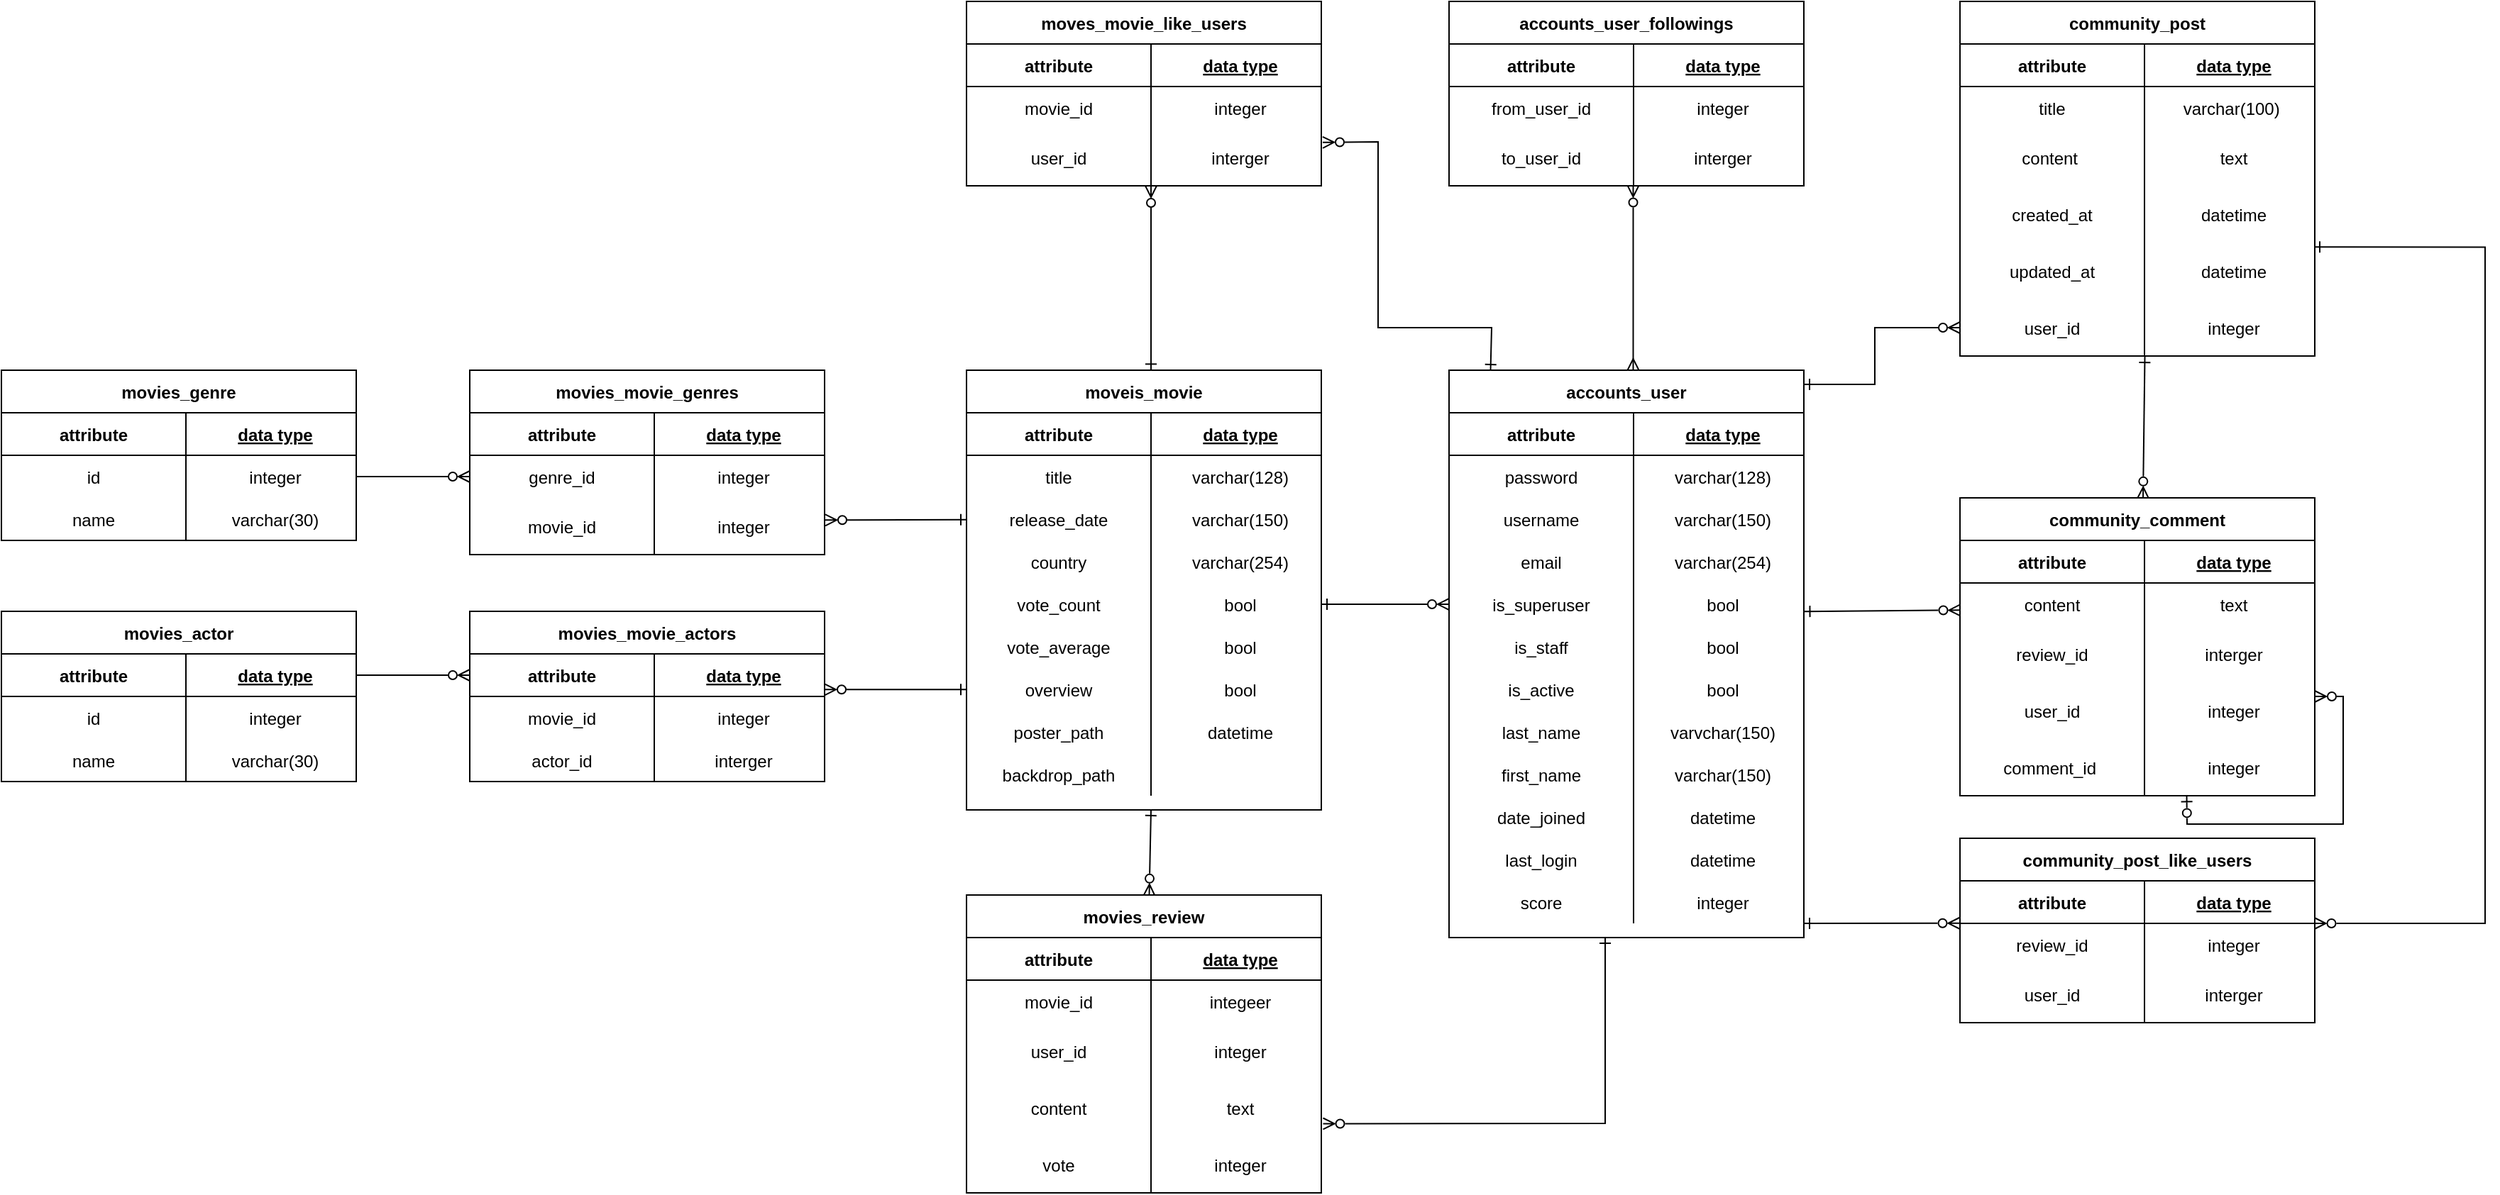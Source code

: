 <mxfile version="20.5.3" type="github">
  <diagram id="R2lEEEUBdFMjLlhIrx00" name="Page-1">
    <mxGraphModel dx="3767" dy="1103" grid="1" gridSize="10" guides="1" tooltips="1" connect="1" arrows="1" fold="1" page="1" pageScale="1" pageWidth="850" pageHeight="1100" math="0" shadow="0" extFonts="Permanent Marker^https://fonts.googleapis.com/css?family=Permanent+Marker">
      <root>
        <mxCell id="0" />
        <mxCell id="1" parent="0" />
        <mxCell id="OAzJX3xgMU5SUuyk-h34-54" style="edgeStyle=none;rounded=0;orthogonalLoop=1;jettySize=auto;html=1;entryX=0.519;entryY=0;entryDx=0;entryDy=0;endArrow=ERmany;endFill=0;entryPerimeter=0;exitX=0.519;exitY=0.993;exitDx=0;exitDy=0;exitPerimeter=0;startArrow=ERzeroToMany;startFill=0;" edge="1" parent="1" source="C-vyLk0tnHw3VtMMgP7b-9" target="OAzJX3xgMU5SUuyk-h34-18">
          <mxGeometry relative="1" as="geometry" />
        </mxCell>
        <mxCell id="C-vyLk0tnHw3VtMMgP7b-2" value="accounts_user_followings" style="shape=table;startSize=30;container=1;collapsible=1;childLayout=tableLayout;fixedRows=1;rowLines=0;fontStyle=1;align=center;resizeLast=1;" parent="1" vertex="1">
          <mxGeometry x="-110" y="50" width="250" height="130" as="geometry" />
        </mxCell>
        <mxCell id="C-vyLk0tnHw3VtMMgP7b-3" value="" style="shape=partialRectangle;collapsible=0;dropTarget=0;pointerEvents=0;fillColor=none;points=[[0,0.5],[1,0.5]];portConstraint=eastwest;top=0;left=0;right=0;bottom=1;align=center;" parent="C-vyLk0tnHw3VtMMgP7b-2" vertex="1">
          <mxGeometry y="30" width="250" height="30" as="geometry" />
        </mxCell>
        <mxCell id="C-vyLk0tnHw3VtMMgP7b-4" value="attribute" style="shape=partialRectangle;overflow=hidden;connectable=0;fillColor=none;top=0;left=0;bottom=0;right=0;fontStyle=1;align=center;" parent="C-vyLk0tnHw3VtMMgP7b-3" vertex="1">
          <mxGeometry width="130" height="30" as="geometry">
            <mxRectangle width="130" height="30" as="alternateBounds" />
          </mxGeometry>
        </mxCell>
        <mxCell id="OAzJX3xgMU5SUuyk-h34-9" value="data type" style="shape=partialRectangle;overflow=hidden;connectable=0;fillColor=none;top=0;left=0;bottom=0;right=0;align=center;spacingLeft=6;fontStyle=5;" vertex="1" parent="C-vyLk0tnHw3VtMMgP7b-3">
          <mxGeometry x="130" width="120" height="30" as="geometry">
            <mxRectangle width="120" height="30" as="alternateBounds" />
          </mxGeometry>
        </mxCell>
        <mxCell id="C-vyLk0tnHw3VtMMgP7b-6" value="" style="shape=partialRectangle;collapsible=0;dropTarget=0;pointerEvents=0;fillColor=none;points=[[0,0.5],[1,0.5]];portConstraint=eastwest;top=0;left=0;right=0;bottom=0;align=center;" parent="C-vyLk0tnHw3VtMMgP7b-2" vertex="1">
          <mxGeometry y="60" width="250" height="30" as="geometry" />
        </mxCell>
        <mxCell id="C-vyLk0tnHw3VtMMgP7b-7" value="from_user_id" style="shape=partialRectangle;overflow=hidden;connectable=0;fillColor=none;top=0;left=0;bottom=0;right=0;align=center;" parent="C-vyLk0tnHw3VtMMgP7b-6" vertex="1">
          <mxGeometry width="130" height="30" as="geometry">
            <mxRectangle width="130" height="30" as="alternateBounds" />
          </mxGeometry>
        </mxCell>
        <mxCell id="OAzJX3xgMU5SUuyk-h34-10" value="integer" style="shape=partialRectangle;overflow=hidden;connectable=0;fillColor=none;top=0;left=0;bottom=0;right=0;align=center;spacingLeft=6;" vertex="1" parent="C-vyLk0tnHw3VtMMgP7b-6">
          <mxGeometry x="130" width="120" height="30" as="geometry">
            <mxRectangle width="120" height="30" as="alternateBounds" />
          </mxGeometry>
        </mxCell>
        <mxCell id="C-vyLk0tnHw3VtMMgP7b-9" value="" style="shape=partialRectangle;collapsible=0;dropTarget=0;pointerEvents=0;fillColor=none;points=[[0,0.5],[1,0.5]];portConstraint=eastwest;top=0;left=0;right=0;bottom=0;align=center;" parent="C-vyLk0tnHw3VtMMgP7b-2" vertex="1">
          <mxGeometry y="90" width="250" height="40" as="geometry" />
        </mxCell>
        <mxCell id="C-vyLk0tnHw3VtMMgP7b-10" value="to_user_id" style="shape=partialRectangle;overflow=hidden;connectable=0;fillColor=none;top=0;left=0;bottom=0;right=0;align=center;" parent="C-vyLk0tnHw3VtMMgP7b-9" vertex="1">
          <mxGeometry width="130" height="40" as="geometry">
            <mxRectangle width="130" height="40" as="alternateBounds" />
          </mxGeometry>
        </mxCell>
        <mxCell id="OAzJX3xgMU5SUuyk-h34-11" value="interger" style="shape=partialRectangle;overflow=hidden;connectable=0;fillColor=none;top=0;left=0;bottom=0;right=0;align=center;spacingLeft=6;" vertex="1" parent="C-vyLk0tnHw3VtMMgP7b-9">
          <mxGeometry x="130" width="120" height="40" as="geometry">
            <mxRectangle width="120" height="40" as="alternateBounds" />
          </mxGeometry>
        </mxCell>
        <mxCell id="OAzJX3xgMU5SUuyk-h34-119" style="edgeStyle=none;rounded=0;orthogonalLoop=1;jettySize=auto;html=1;endArrow=ERzeroToMany;endFill=0;exitX=1.001;exitY=0.67;exitDx=0;exitDy=0;exitPerimeter=0;entryX=0.001;entryY=0.639;entryDx=0;entryDy=0;entryPerimeter=0;startArrow=ERone;startFill=0;" edge="1" parent="1" source="OAzJX3xgMU5SUuyk-h34-31" target="OAzJX3xgMU5SUuyk-h34-95">
          <mxGeometry relative="1" as="geometry" />
        </mxCell>
        <mxCell id="OAzJX3xgMU5SUuyk-h34-121" style="edgeStyle=none;rounded=0;orthogonalLoop=1;jettySize=auto;html=1;endArrow=ERzeroToMany;endFill=0;exitX=1;exitY=1;exitDx=0;exitDy=0;exitPerimeter=0;entryX=-0.001;entryY=0.996;entryDx=0;entryDy=0;entryPerimeter=0;startArrow=ERone;startFill=0;" edge="1" parent="1" source="OAzJX3xgMU5SUuyk-h34-282" target="OAzJX3xgMU5SUuyk-h34-102">
          <mxGeometry relative="1" as="geometry" />
        </mxCell>
        <mxCell id="OAzJX3xgMU5SUuyk-h34-285" style="edgeStyle=none;rounded=0;orthogonalLoop=1;jettySize=auto;html=1;entryX=1.005;entryY=0.781;entryDx=0;entryDy=0;entryPerimeter=0;endArrow=ERzeroToMany;endFill=0;startArrow=ERone;startFill=0;" edge="1" parent="1" target="OAzJX3xgMU5SUuyk-h34-217">
          <mxGeometry relative="1" as="geometry">
            <mxPoint y="710" as="sourcePoint" />
            <Array as="points">
              <mxPoint y="841" />
            </Array>
          </mxGeometry>
        </mxCell>
        <mxCell id="OAzJX3xgMU5SUuyk-h34-332" style="edgeStyle=none;rounded=0;orthogonalLoop=1;jettySize=auto;html=1;entryX=1.004;entryY=0.235;entryDx=0;entryDy=0;entryPerimeter=0;endArrow=ERzeroToMany;endFill=0;exitX=0.117;exitY=0;exitDx=0;exitDy=0;exitPerimeter=0;startArrow=ERone;startFill=0;" edge="1" parent="1" source="OAzJX3xgMU5SUuyk-h34-18" target="OAzJX3xgMU5SUuyk-h34-230">
          <mxGeometry relative="1" as="geometry">
            <Array as="points">
              <mxPoint x="-80" y="280" />
              <mxPoint x="-160" y="280" />
              <mxPoint x="-160" y="149" />
            </Array>
          </mxGeometry>
        </mxCell>
        <mxCell id="OAzJX3xgMU5SUuyk-h34-18" value="accounts_user" style="shape=table;startSize=30;container=1;collapsible=1;childLayout=tableLayout;fixedRows=1;rowLines=0;fontStyle=1;align=center;resizeLast=1;" vertex="1" parent="1">
          <mxGeometry x="-110" y="310" width="250" height="400" as="geometry" />
        </mxCell>
        <mxCell id="OAzJX3xgMU5SUuyk-h34-19" value="" style="shape=partialRectangle;collapsible=0;dropTarget=0;pointerEvents=0;fillColor=none;points=[[0,0.5],[1,0.5]];portConstraint=eastwest;top=0;left=0;right=0;bottom=1;align=center;" vertex="1" parent="OAzJX3xgMU5SUuyk-h34-18">
          <mxGeometry y="30" width="250" height="30" as="geometry" />
        </mxCell>
        <mxCell id="OAzJX3xgMU5SUuyk-h34-20" value="attribute" style="shape=partialRectangle;overflow=hidden;connectable=0;fillColor=none;top=0;left=0;bottom=0;right=0;fontStyle=1;align=center;" vertex="1" parent="OAzJX3xgMU5SUuyk-h34-19">
          <mxGeometry width="130" height="30" as="geometry">
            <mxRectangle width="130" height="30" as="alternateBounds" />
          </mxGeometry>
        </mxCell>
        <mxCell id="OAzJX3xgMU5SUuyk-h34-21" value="data type" style="shape=partialRectangle;overflow=hidden;connectable=0;fillColor=none;top=0;left=0;bottom=0;right=0;align=center;spacingLeft=6;fontStyle=5;" vertex="1" parent="OAzJX3xgMU5SUuyk-h34-19">
          <mxGeometry x="130" width="120" height="30" as="geometry">
            <mxRectangle width="120" height="30" as="alternateBounds" />
          </mxGeometry>
        </mxCell>
        <mxCell id="OAzJX3xgMU5SUuyk-h34-22" value="" style="shape=partialRectangle;collapsible=0;dropTarget=0;pointerEvents=0;fillColor=none;points=[[0,0.5],[1,0.5]];portConstraint=eastwest;top=0;left=0;right=0;bottom=0;align=center;" vertex="1" parent="OAzJX3xgMU5SUuyk-h34-18">
          <mxGeometry y="60" width="250" height="30" as="geometry" />
        </mxCell>
        <mxCell id="OAzJX3xgMU5SUuyk-h34-23" value="password" style="shape=partialRectangle;overflow=hidden;connectable=0;fillColor=none;top=0;left=0;bottom=0;right=0;align=center;" vertex="1" parent="OAzJX3xgMU5SUuyk-h34-22">
          <mxGeometry width="130" height="30" as="geometry">
            <mxRectangle width="130" height="30" as="alternateBounds" />
          </mxGeometry>
        </mxCell>
        <mxCell id="OAzJX3xgMU5SUuyk-h34-24" value="varchar(128)" style="shape=partialRectangle;overflow=hidden;connectable=0;fillColor=none;top=0;left=0;bottom=0;right=0;align=center;spacingLeft=6;" vertex="1" parent="OAzJX3xgMU5SUuyk-h34-22">
          <mxGeometry x="130" width="120" height="30" as="geometry">
            <mxRectangle width="120" height="30" as="alternateBounds" />
          </mxGeometry>
        </mxCell>
        <mxCell id="OAzJX3xgMU5SUuyk-h34-25" value="" style="shape=partialRectangle;collapsible=0;dropTarget=0;pointerEvents=0;fillColor=none;points=[[0,0.5],[1,0.5]];portConstraint=eastwest;top=0;left=0;right=0;bottom=0;align=center;" vertex="1" parent="OAzJX3xgMU5SUuyk-h34-18">
          <mxGeometry y="90" width="250" height="30" as="geometry" />
        </mxCell>
        <mxCell id="OAzJX3xgMU5SUuyk-h34-26" value="username" style="shape=partialRectangle;overflow=hidden;connectable=0;fillColor=none;top=0;left=0;bottom=0;right=0;align=center;" vertex="1" parent="OAzJX3xgMU5SUuyk-h34-25">
          <mxGeometry width="130" height="30" as="geometry">
            <mxRectangle width="130" height="30" as="alternateBounds" />
          </mxGeometry>
        </mxCell>
        <mxCell id="OAzJX3xgMU5SUuyk-h34-27" value="varchar(150)" style="shape=partialRectangle;overflow=hidden;connectable=0;fillColor=none;top=0;left=0;bottom=0;right=0;align=center;spacingLeft=6;" vertex="1" parent="OAzJX3xgMU5SUuyk-h34-25">
          <mxGeometry x="130" width="120" height="30" as="geometry">
            <mxRectangle width="120" height="30" as="alternateBounds" />
          </mxGeometry>
        </mxCell>
        <mxCell id="OAzJX3xgMU5SUuyk-h34-28" style="shape=partialRectangle;collapsible=0;dropTarget=0;pointerEvents=0;fillColor=none;points=[[0,0.5],[1,0.5]];portConstraint=eastwest;top=0;left=0;right=0;bottom=0;align=center;" vertex="1" parent="OAzJX3xgMU5SUuyk-h34-18">
          <mxGeometry y="120" width="250" height="30" as="geometry" />
        </mxCell>
        <mxCell id="OAzJX3xgMU5SUuyk-h34-29" value="email" style="shape=partialRectangle;overflow=hidden;connectable=0;fillColor=none;top=0;left=0;bottom=0;right=0;align=center;" vertex="1" parent="OAzJX3xgMU5SUuyk-h34-28">
          <mxGeometry width="130" height="30" as="geometry">
            <mxRectangle width="130" height="30" as="alternateBounds" />
          </mxGeometry>
        </mxCell>
        <mxCell id="OAzJX3xgMU5SUuyk-h34-30" value="varchar(254)" style="shape=partialRectangle;overflow=hidden;connectable=0;fillColor=none;top=0;left=0;bottom=0;right=0;align=center;spacingLeft=6;" vertex="1" parent="OAzJX3xgMU5SUuyk-h34-28">
          <mxGeometry x="130" width="120" height="30" as="geometry">
            <mxRectangle width="120" height="30" as="alternateBounds" />
          </mxGeometry>
        </mxCell>
        <mxCell id="OAzJX3xgMU5SUuyk-h34-31" style="shape=partialRectangle;collapsible=0;dropTarget=0;pointerEvents=0;fillColor=none;points=[[0,0.5],[1,0.5]];portConstraint=eastwest;top=0;left=0;right=0;bottom=0;align=center;" vertex="1" parent="OAzJX3xgMU5SUuyk-h34-18">
          <mxGeometry y="150" width="250" height="30" as="geometry" />
        </mxCell>
        <mxCell id="OAzJX3xgMU5SUuyk-h34-32" value="is_superuser" style="shape=partialRectangle;overflow=hidden;connectable=0;fillColor=none;top=0;left=0;bottom=0;right=0;align=center;" vertex="1" parent="OAzJX3xgMU5SUuyk-h34-31">
          <mxGeometry width="130" height="30" as="geometry">
            <mxRectangle width="130" height="30" as="alternateBounds" />
          </mxGeometry>
        </mxCell>
        <mxCell id="OAzJX3xgMU5SUuyk-h34-33" value="bool" style="shape=partialRectangle;overflow=hidden;connectable=0;fillColor=none;top=0;left=0;bottom=0;right=0;align=center;spacingLeft=6;" vertex="1" parent="OAzJX3xgMU5SUuyk-h34-31">
          <mxGeometry x="130" width="120" height="30" as="geometry">
            <mxRectangle width="120" height="30" as="alternateBounds" />
          </mxGeometry>
        </mxCell>
        <mxCell id="OAzJX3xgMU5SUuyk-h34-34" style="shape=partialRectangle;collapsible=0;dropTarget=0;pointerEvents=0;fillColor=none;points=[[0,0.5],[1,0.5]];portConstraint=eastwest;top=0;left=0;right=0;bottom=0;align=center;" vertex="1" parent="OAzJX3xgMU5SUuyk-h34-18">
          <mxGeometry y="180" width="250" height="30" as="geometry" />
        </mxCell>
        <mxCell id="OAzJX3xgMU5SUuyk-h34-35" value="is_staff" style="shape=partialRectangle;overflow=hidden;connectable=0;fillColor=none;top=0;left=0;bottom=0;right=0;align=center;" vertex="1" parent="OAzJX3xgMU5SUuyk-h34-34">
          <mxGeometry width="130" height="30" as="geometry">
            <mxRectangle width="130" height="30" as="alternateBounds" />
          </mxGeometry>
        </mxCell>
        <mxCell id="OAzJX3xgMU5SUuyk-h34-36" value="bool" style="shape=partialRectangle;overflow=hidden;connectable=0;fillColor=none;top=0;left=0;bottom=0;right=0;align=center;spacingLeft=6;" vertex="1" parent="OAzJX3xgMU5SUuyk-h34-34">
          <mxGeometry x="130" width="120" height="30" as="geometry">
            <mxRectangle width="120" height="30" as="alternateBounds" />
          </mxGeometry>
        </mxCell>
        <mxCell id="OAzJX3xgMU5SUuyk-h34-37" style="shape=partialRectangle;collapsible=0;dropTarget=0;pointerEvents=0;fillColor=none;points=[[0,0.5],[1,0.5]];portConstraint=eastwest;top=0;left=0;right=0;bottom=0;align=center;" vertex="1" parent="OAzJX3xgMU5SUuyk-h34-18">
          <mxGeometry y="210" width="250" height="30" as="geometry" />
        </mxCell>
        <mxCell id="OAzJX3xgMU5SUuyk-h34-38" value="is_active" style="shape=partialRectangle;overflow=hidden;connectable=0;fillColor=none;top=0;left=0;bottom=0;right=0;align=center;" vertex="1" parent="OAzJX3xgMU5SUuyk-h34-37">
          <mxGeometry width="130" height="30" as="geometry">
            <mxRectangle width="130" height="30" as="alternateBounds" />
          </mxGeometry>
        </mxCell>
        <mxCell id="OAzJX3xgMU5SUuyk-h34-39" value="bool" style="shape=partialRectangle;overflow=hidden;connectable=0;fillColor=none;top=0;left=0;bottom=0;right=0;align=center;spacingLeft=6;" vertex="1" parent="OAzJX3xgMU5SUuyk-h34-37">
          <mxGeometry x="130" width="120" height="30" as="geometry">
            <mxRectangle width="120" height="30" as="alternateBounds" />
          </mxGeometry>
        </mxCell>
        <mxCell id="OAzJX3xgMU5SUuyk-h34-40" style="shape=partialRectangle;collapsible=0;dropTarget=0;pointerEvents=0;fillColor=none;points=[[0,0.5],[1,0.5]];portConstraint=eastwest;top=0;left=0;right=0;bottom=0;align=center;" vertex="1" parent="OAzJX3xgMU5SUuyk-h34-18">
          <mxGeometry y="240" width="250" height="30" as="geometry" />
        </mxCell>
        <mxCell id="OAzJX3xgMU5SUuyk-h34-41" value="last_name" style="shape=partialRectangle;overflow=hidden;connectable=0;fillColor=none;top=0;left=0;bottom=0;right=0;align=center;" vertex="1" parent="OAzJX3xgMU5SUuyk-h34-40">
          <mxGeometry width="130" height="30" as="geometry">
            <mxRectangle width="130" height="30" as="alternateBounds" />
          </mxGeometry>
        </mxCell>
        <mxCell id="OAzJX3xgMU5SUuyk-h34-42" value="varvchar(150)" style="shape=partialRectangle;overflow=hidden;connectable=0;fillColor=none;top=0;left=0;bottom=0;right=0;align=center;spacingLeft=6;" vertex="1" parent="OAzJX3xgMU5SUuyk-h34-40">
          <mxGeometry x="130" width="120" height="30" as="geometry">
            <mxRectangle width="120" height="30" as="alternateBounds" />
          </mxGeometry>
        </mxCell>
        <mxCell id="OAzJX3xgMU5SUuyk-h34-43" style="shape=partialRectangle;collapsible=0;dropTarget=0;pointerEvents=0;fillColor=none;points=[[0,0.5],[1,0.5]];portConstraint=eastwest;top=0;left=0;right=0;bottom=0;align=center;" vertex="1" parent="OAzJX3xgMU5SUuyk-h34-18">
          <mxGeometry y="270" width="250" height="30" as="geometry" />
        </mxCell>
        <mxCell id="OAzJX3xgMU5SUuyk-h34-44" value="first_name" style="shape=partialRectangle;overflow=hidden;connectable=0;fillColor=none;top=0;left=0;bottom=0;right=0;align=center;" vertex="1" parent="OAzJX3xgMU5SUuyk-h34-43">
          <mxGeometry width="130" height="30" as="geometry">
            <mxRectangle width="130" height="30" as="alternateBounds" />
          </mxGeometry>
        </mxCell>
        <mxCell id="OAzJX3xgMU5SUuyk-h34-45" value="varchar(150)" style="shape=partialRectangle;overflow=hidden;connectable=0;fillColor=none;top=0;left=0;bottom=0;right=0;align=center;spacingLeft=6;" vertex="1" parent="OAzJX3xgMU5SUuyk-h34-43">
          <mxGeometry x="130" width="120" height="30" as="geometry">
            <mxRectangle width="120" height="30" as="alternateBounds" />
          </mxGeometry>
        </mxCell>
        <mxCell id="OAzJX3xgMU5SUuyk-h34-117" style="edgeStyle=none;rounded=0;orthogonalLoop=1;jettySize=auto;html=1;endArrow=ERzeroToMany;endFill=0;" edge="1" parent="OAzJX3xgMU5SUuyk-h34-18" source="OAzJX3xgMU5SUuyk-h34-46" target="OAzJX3xgMU5SUuyk-h34-49">
          <mxGeometry relative="1" as="geometry" />
        </mxCell>
        <mxCell id="OAzJX3xgMU5SUuyk-h34-46" style="shape=partialRectangle;collapsible=0;dropTarget=0;pointerEvents=0;fillColor=none;points=[[0,0.5],[1,0.5]];portConstraint=eastwest;top=0;left=0;right=0;bottom=0;align=center;" vertex="1" parent="OAzJX3xgMU5SUuyk-h34-18">
          <mxGeometry y="300" width="250" height="30" as="geometry" />
        </mxCell>
        <mxCell id="OAzJX3xgMU5SUuyk-h34-47" value="date_joined" style="shape=partialRectangle;overflow=hidden;connectable=0;fillColor=none;top=0;left=0;bottom=0;right=0;align=center;" vertex="1" parent="OAzJX3xgMU5SUuyk-h34-46">
          <mxGeometry width="130" height="30" as="geometry">
            <mxRectangle width="130" height="30" as="alternateBounds" />
          </mxGeometry>
        </mxCell>
        <mxCell id="OAzJX3xgMU5SUuyk-h34-48" value="datetime" style="shape=partialRectangle;overflow=hidden;connectable=0;fillColor=none;top=0;left=0;bottom=0;right=0;align=center;spacingLeft=6;" vertex="1" parent="OAzJX3xgMU5SUuyk-h34-46">
          <mxGeometry x="130" width="120" height="30" as="geometry">
            <mxRectangle width="120" height="30" as="alternateBounds" />
          </mxGeometry>
        </mxCell>
        <mxCell id="OAzJX3xgMU5SUuyk-h34-49" style="shape=partialRectangle;collapsible=0;dropTarget=0;pointerEvents=0;fillColor=none;points=[[0,0.5],[1,0.5]];portConstraint=eastwest;top=0;left=0;right=0;bottom=0;align=center;" vertex="1" parent="OAzJX3xgMU5SUuyk-h34-18">
          <mxGeometry y="330" width="250" height="30" as="geometry" />
        </mxCell>
        <mxCell id="OAzJX3xgMU5SUuyk-h34-50" value="last_login" style="shape=partialRectangle;overflow=hidden;connectable=0;fillColor=none;top=0;left=0;bottom=0;right=0;align=center;" vertex="1" parent="OAzJX3xgMU5SUuyk-h34-49">
          <mxGeometry width="130" height="30" as="geometry">
            <mxRectangle width="130" height="30" as="alternateBounds" />
          </mxGeometry>
        </mxCell>
        <mxCell id="OAzJX3xgMU5SUuyk-h34-51" value="datetime" style="shape=partialRectangle;overflow=hidden;connectable=0;fillColor=none;top=0;left=0;bottom=0;right=0;align=center;spacingLeft=6;" vertex="1" parent="OAzJX3xgMU5SUuyk-h34-49">
          <mxGeometry x="130" width="120" height="30" as="geometry">
            <mxRectangle width="120" height="30" as="alternateBounds" />
          </mxGeometry>
        </mxCell>
        <mxCell id="OAzJX3xgMU5SUuyk-h34-282" style="shape=partialRectangle;collapsible=0;dropTarget=0;pointerEvents=0;fillColor=none;points=[[0,0.5],[1,0.5]];portConstraint=eastwest;top=0;left=0;right=0;bottom=0;align=center;" vertex="1" parent="OAzJX3xgMU5SUuyk-h34-18">
          <mxGeometry y="360" width="250" height="30" as="geometry" />
        </mxCell>
        <mxCell id="OAzJX3xgMU5SUuyk-h34-283" value="score" style="shape=partialRectangle;overflow=hidden;connectable=0;fillColor=none;top=0;left=0;bottom=0;right=0;align=center;" vertex="1" parent="OAzJX3xgMU5SUuyk-h34-282">
          <mxGeometry width="130" height="30" as="geometry">
            <mxRectangle width="130" height="30" as="alternateBounds" />
          </mxGeometry>
        </mxCell>
        <mxCell id="OAzJX3xgMU5SUuyk-h34-284" value="integer" style="shape=partialRectangle;overflow=hidden;connectable=0;fillColor=none;top=0;left=0;bottom=0;right=0;align=center;spacingLeft=6;" vertex="1" parent="OAzJX3xgMU5SUuyk-h34-282">
          <mxGeometry x="130" width="120" height="30" as="geometry">
            <mxRectangle width="120" height="30" as="alternateBounds" />
          </mxGeometry>
        </mxCell>
        <mxCell id="OAzJX3xgMU5SUuyk-h34-333" style="edgeStyle=none;rounded=0;orthogonalLoop=1;jettySize=auto;html=1;entryX=0.521;entryY=1.013;entryDx=0;entryDy=0;entryPerimeter=0;endArrow=ERone;endFill=0;exitX=0.516;exitY=0.002;exitDx=0;exitDy=0;exitPerimeter=0;startArrow=ERzeroToMany;startFill=0;" edge="1" parent="1" source="OAzJX3xgMU5SUuyk-h34-91" target="OAzJX3xgMU5SUuyk-h34-154">
          <mxGeometry relative="1" as="geometry" />
        </mxCell>
        <mxCell id="OAzJX3xgMU5SUuyk-h34-91" value="community_comment" style="shape=table;startSize=30;container=1;collapsible=1;childLayout=tableLayout;fixedRows=1;rowLines=0;fontStyle=1;align=center;resizeLast=1;" vertex="1" parent="1">
          <mxGeometry x="250" y="400" width="250" height="210" as="geometry" />
        </mxCell>
        <mxCell id="OAzJX3xgMU5SUuyk-h34-92" value="" style="shape=partialRectangle;collapsible=0;dropTarget=0;pointerEvents=0;fillColor=none;points=[[0,0.5],[1,0.5]];portConstraint=eastwest;top=0;left=0;right=0;bottom=1;align=center;" vertex="1" parent="OAzJX3xgMU5SUuyk-h34-91">
          <mxGeometry y="30" width="250" height="30" as="geometry" />
        </mxCell>
        <mxCell id="OAzJX3xgMU5SUuyk-h34-93" value="attribute" style="shape=partialRectangle;overflow=hidden;connectable=0;fillColor=none;top=0;left=0;bottom=0;right=0;fontStyle=1;align=center;" vertex="1" parent="OAzJX3xgMU5SUuyk-h34-92">
          <mxGeometry width="130" height="30" as="geometry">
            <mxRectangle width="130" height="30" as="alternateBounds" />
          </mxGeometry>
        </mxCell>
        <mxCell id="OAzJX3xgMU5SUuyk-h34-94" value="data type" style="shape=partialRectangle;overflow=hidden;connectable=0;fillColor=none;top=0;left=0;bottom=0;right=0;align=center;spacingLeft=6;fontStyle=5;" vertex="1" parent="OAzJX3xgMU5SUuyk-h34-92">
          <mxGeometry x="130" width="120" height="30" as="geometry">
            <mxRectangle width="120" height="30" as="alternateBounds" />
          </mxGeometry>
        </mxCell>
        <mxCell id="OAzJX3xgMU5SUuyk-h34-95" value="" style="shape=partialRectangle;collapsible=0;dropTarget=0;pointerEvents=0;fillColor=none;points=[[0,0.5],[1,0.5]];portConstraint=eastwest;top=0;left=0;right=0;bottom=0;align=center;" vertex="1" parent="OAzJX3xgMU5SUuyk-h34-91">
          <mxGeometry y="60" width="250" height="30" as="geometry" />
        </mxCell>
        <mxCell id="OAzJX3xgMU5SUuyk-h34-96" value="content" style="shape=partialRectangle;overflow=hidden;connectable=0;fillColor=none;top=0;left=0;bottom=0;right=0;align=center;" vertex="1" parent="OAzJX3xgMU5SUuyk-h34-95">
          <mxGeometry width="130" height="30" as="geometry">
            <mxRectangle width="130" height="30" as="alternateBounds" />
          </mxGeometry>
        </mxCell>
        <mxCell id="OAzJX3xgMU5SUuyk-h34-97" value="text" style="shape=partialRectangle;overflow=hidden;connectable=0;fillColor=none;top=0;left=0;bottom=0;right=0;align=center;spacingLeft=6;" vertex="1" parent="OAzJX3xgMU5SUuyk-h34-95">
          <mxGeometry x="130" width="120" height="30" as="geometry">
            <mxRectangle width="120" height="30" as="alternateBounds" />
          </mxGeometry>
        </mxCell>
        <mxCell id="OAzJX3xgMU5SUuyk-h34-98" value="" style="shape=partialRectangle;collapsible=0;dropTarget=0;pointerEvents=0;fillColor=none;points=[[0,0.5],[1,0.5]];portConstraint=eastwest;top=0;left=0;right=0;bottom=0;align=center;" vertex="1" parent="OAzJX3xgMU5SUuyk-h34-91">
          <mxGeometry y="90" width="250" height="40" as="geometry" />
        </mxCell>
        <mxCell id="OAzJX3xgMU5SUuyk-h34-99" value="review_id" style="shape=partialRectangle;overflow=hidden;connectable=0;fillColor=none;top=0;left=0;bottom=0;right=0;align=center;" vertex="1" parent="OAzJX3xgMU5SUuyk-h34-98">
          <mxGeometry width="130" height="40" as="geometry">
            <mxRectangle width="130" height="40" as="alternateBounds" />
          </mxGeometry>
        </mxCell>
        <mxCell id="OAzJX3xgMU5SUuyk-h34-100" value="interger" style="shape=partialRectangle;overflow=hidden;connectable=0;fillColor=none;top=0;left=0;bottom=0;right=0;align=center;spacingLeft=6;" vertex="1" parent="OAzJX3xgMU5SUuyk-h34-98">
          <mxGeometry x="130" width="120" height="40" as="geometry">
            <mxRectangle width="120" height="40" as="alternateBounds" />
          </mxGeometry>
        </mxCell>
        <mxCell id="OAzJX3xgMU5SUuyk-h34-111" style="shape=partialRectangle;collapsible=0;dropTarget=0;pointerEvents=0;fillColor=none;points=[[0,0.5],[1,0.5]];portConstraint=eastwest;top=0;left=0;right=0;bottom=0;align=center;" vertex="1" parent="OAzJX3xgMU5SUuyk-h34-91">
          <mxGeometry y="130" width="250" height="40" as="geometry" />
        </mxCell>
        <mxCell id="OAzJX3xgMU5SUuyk-h34-112" value="user_id" style="shape=partialRectangle;overflow=hidden;connectable=0;fillColor=none;top=0;left=0;bottom=0;right=0;align=center;" vertex="1" parent="OAzJX3xgMU5SUuyk-h34-111">
          <mxGeometry width="130" height="40" as="geometry">
            <mxRectangle width="130" height="40" as="alternateBounds" />
          </mxGeometry>
        </mxCell>
        <mxCell id="OAzJX3xgMU5SUuyk-h34-113" value="integer" style="shape=partialRectangle;overflow=hidden;connectable=0;fillColor=none;top=0;left=0;bottom=0;right=0;align=center;spacingLeft=6;" vertex="1" parent="OAzJX3xgMU5SUuyk-h34-111">
          <mxGeometry x="130" width="120" height="40" as="geometry">
            <mxRectangle width="120" height="40" as="alternateBounds" />
          </mxGeometry>
        </mxCell>
        <mxCell id="OAzJX3xgMU5SUuyk-h34-334" style="shape=partialRectangle;collapsible=0;dropTarget=0;pointerEvents=0;fillColor=none;points=[[0,0.5],[1,0.5]];portConstraint=eastwest;top=0;left=0;right=0;bottom=0;align=center;" vertex="1" parent="OAzJX3xgMU5SUuyk-h34-91">
          <mxGeometry y="170" width="250" height="40" as="geometry" />
        </mxCell>
        <mxCell id="OAzJX3xgMU5SUuyk-h34-335" value="comment_id " style="shape=partialRectangle;overflow=hidden;connectable=0;fillColor=none;top=0;left=0;bottom=0;right=0;align=center;" vertex="1" parent="OAzJX3xgMU5SUuyk-h34-334">
          <mxGeometry width="130" height="40" as="geometry">
            <mxRectangle width="130" height="40" as="alternateBounds" />
          </mxGeometry>
        </mxCell>
        <mxCell id="OAzJX3xgMU5SUuyk-h34-336" value="integer" style="shape=partialRectangle;overflow=hidden;connectable=0;fillColor=none;top=0;left=0;bottom=0;right=0;align=center;spacingLeft=6;" vertex="1" parent="OAzJX3xgMU5SUuyk-h34-334">
          <mxGeometry x="130" width="120" height="40" as="geometry">
            <mxRectangle width="120" height="40" as="alternateBounds" />
          </mxGeometry>
        </mxCell>
        <mxCell id="OAzJX3xgMU5SUuyk-h34-370" style="rounded=0;orthogonalLoop=1;jettySize=auto;html=1;startArrow=ERzeroToMany;startFill=0;endArrow=ERzeroToOne;endFill=0;entryX=0.639;entryY=1.005;entryDx=0;entryDy=0;entryPerimeter=0;" edge="1" parent="OAzJX3xgMU5SUuyk-h34-91" target="OAzJX3xgMU5SUuyk-h34-334">
          <mxGeometry relative="1" as="geometry">
            <mxPoint x="250" y="140" as="sourcePoint" />
            <mxPoint x="220" y="230" as="targetPoint" />
            <Array as="points">
              <mxPoint x="270" y="140" />
              <mxPoint x="270" y="190" />
              <mxPoint x="270" y="230" />
              <mxPoint x="160" y="230" />
            </Array>
          </mxGeometry>
        </mxCell>
        <mxCell id="OAzJX3xgMU5SUuyk-h34-101" value="community_post_like_users" style="shape=table;startSize=30;container=1;collapsible=1;childLayout=tableLayout;fixedRows=1;rowLines=0;fontStyle=1;align=center;resizeLast=1;" vertex="1" parent="1">
          <mxGeometry x="250" y="640" width="250" height="130" as="geometry" />
        </mxCell>
        <mxCell id="OAzJX3xgMU5SUuyk-h34-102" value="" style="shape=partialRectangle;collapsible=0;dropTarget=0;pointerEvents=0;fillColor=none;points=[[0,0.5],[1,0.5]];portConstraint=eastwest;top=0;left=0;right=0;bottom=1;align=center;" vertex="1" parent="OAzJX3xgMU5SUuyk-h34-101">
          <mxGeometry y="30" width="250" height="30" as="geometry" />
        </mxCell>
        <mxCell id="OAzJX3xgMU5SUuyk-h34-103" value="attribute" style="shape=partialRectangle;overflow=hidden;connectable=0;fillColor=none;top=0;left=0;bottom=0;right=0;fontStyle=1;align=center;" vertex="1" parent="OAzJX3xgMU5SUuyk-h34-102">
          <mxGeometry width="130" height="30" as="geometry">
            <mxRectangle width="130" height="30" as="alternateBounds" />
          </mxGeometry>
        </mxCell>
        <mxCell id="OAzJX3xgMU5SUuyk-h34-104" value="data type" style="shape=partialRectangle;overflow=hidden;connectable=0;fillColor=none;top=0;left=0;bottom=0;right=0;align=center;spacingLeft=6;fontStyle=5;" vertex="1" parent="OAzJX3xgMU5SUuyk-h34-102">
          <mxGeometry x="130" width="120" height="30" as="geometry">
            <mxRectangle width="120" height="30" as="alternateBounds" />
          </mxGeometry>
        </mxCell>
        <mxCell id="OAzJX3xgMU5SUuyk-h34-105" value="" style="shape=partialRectangle;collapsible=0;dropTarget=0;pointerEvents=0;fillColor=none;points=[[0,0.5],[1,0.5]];portConstraint=eastwest;top=0;left=0;right=0;bottom=0;align=center;" vertex="1" parent="OAzJX3xgMU5SUuyk-h34-101">
          <mxGeometry y="60" width="250" height="30" as="geometry" />
        </mxCell>
        <mxCell id="OAzJX3xgMU5SUuyk-h34-106" value="review_id" style="shape=partialRectangle;overflow=hidden;connectable=0;fillColor=none;top=0;left=0;bottom=0;right=0;align=center;" vertex="1" parent="OAzJX3xgMU5SUuyk-h34-105">
          <mxGeometry width="130" height="30" as="geometry">
            <mxRectangle width="130" height="30" as="alternateBounds" />
          </mxGeometry>
        </mxCell>
        <mxCell id="OAzJX3xgMU5SUuyk-h34-107" value="integer" style="shape=partialRectangle;overflow=hidden;connectable=0;fillColor=none;top=0;left=0;bottom=0;right=0;align=center;spacingLeft=6;" vertex="1" parent="OAzJX3xgMU5SUuyk-h34-105">
          <mxGeometry x="130" width="120" height="30" as="geometry">
            <mxRectangle width="120" height="30" as="alternateBounds" />
          </mxGeometry>
        </mxCell>
        <mxCell id="OAzJX3xgMU5SUuyk-h34-108" value="" style="shape=partialRectangle;collapsible=0;dropTarget=0;pointerEvents=0;fillColor=none;points=[[0,0.5],[1,0.5]];portConstraint=eastwest;top=0;left=0;right=0;bottom=0;align=center;" vertex="1" parent="OAzJX3xgMU5SUuyk-h34-101">
          <mxGeometry y="90" width="250" height="40" as="geometry" />
        </mxCell>
        <mxCell id="OAzJX3xgMU5SUuyk-h34-109" value="user_id" style="shape=partialRectangle;overflow=hidden;connectable=0;fillColor=none;top=0;left=0;bottom=0;right=0;align=center;" vertex="1" parent="OAzJX3xgMU5SUuyk-h34-108">
          <mxGeometry width="130" height="40" as="geometry">
            <mxRectangle width="130" height="40" as="alternateBounds" />
          </mxGeometry>
        </mxCell>
        <mxCell id="OAzJX3xgMU5SUuyk-h34-110" value="interger" style="shape=partialRectangle;overflow=hidden;connectable=0;fillColor=none;top=0;left=0;bottom=0;right=0;align=center;spacingLeft=6;" vertex="1" parent="OAzJX3xgMU5SUuyk-h34-108">
          <mxGeometry x="130" width="120" height="40" as="geometry">
            <mxRectangle width="120" height="40" as="alternateBounds" />
          </mxGeometry>
        </mxCell>
        <mxCell id="OAzJX3xgMU5SUuyk-h34-135" value="community_post" style="shape=table;startSize=30;container=1;collapsible=1;childLayout=tableLayout;fixedRows=1;rowLines=0;fontStyle=1;align=center;resizeLast=1;" vertex="1" parent="1">
          <mxGeometry x="250" y="50" width="250" height="250" as="geometry" />
        </mxCell>
        <mxCell id="OAzJX3xgMU5SUuyk-h34-136" value="" style="shape=partialRectangle;collapsible=0;dropTarget=0;pointerEvents=0;fillColor=none;points=[[0,0.5],[1,0.5]];portConstraint=eastwest;top=0;left=0;right=0;bottom=1;align=center;" vertex="1" parent="OAzJX3xgMU5SUuyk-h34-135">
          <mxGeometry y="30" width="250" height="30" as="geometry" />
        </mxCell>
        <mxCell id="OAzJX3xgMU5SUuyk-h34-137" value="attribute" style="shape=partialRectangle;overflow=hidden;connectable=0;fillColor=none;top=0;left=0;bottom=0;right=0;fontStyle=1;align=center;" vertex="1" parent="OAzJX3xgMU5SUuyk-h34-136">
          <mxGeometry width="130" height="30" as="geometry">
            <mxRectangle width="130" height="30" as="alternateBounds" />
          </mxGeometry>
        </mxCell>
        <mxCell id="OAzJX3xgMU5SUuyk-h34-138" value="data type" style="shape=partialRectangle;overflow=hidden;connectable=0;fillColor=none;top=0;left=0;bottom=0;right=0;align=center;spacingLeft=6;fontStyle=5;" vertex="1" parent="OAzJX3xgMU5SUuyk-h34-136">
          <mxGeometry x="130" width="120" height="30" as="geometry">
            <mxRectangle width="120" height="30" as="alternateBounds" />
          </mxGeometry>
        </mxCell>
        <mxCell id="OAzJX3xgMU5SUuyk-h34-139" value="" style="shape=partialRectangle;collapsible=0;dropTarget=0;pointerEvents=0;fillColor=none;points=[[0,0.5],[1,0.5]];portConstraint=eastwest;top=0;left=0;right=0;bottom=0;align=center;" vertex="1" parent="OAzJX3xgMU5SUuyk-h34-135">
          <mxGeometry y="60" width="250" height="30" as="geometry" />
        </mxCell>
        <mxCell id="OAzJX3xgMU5SUuyk-h34-140" value="title" style="shape=partialRectangle;overflow=hidden;connectable=0;fillColor=none;top=0;left=0;bottom=0;right=0;align=center;" vertex="1" parent="OAzJX3xgMU5SUuyk-h34-139">
          <mxGeometry width="130" height="30" as="geometry">
            <mxRectangle width="130" height="30" as="alternateBounds" />
          </mxGeometry>
        </mxCell>
        <mxCell id="OAzJX3xgMU5SUuyk-h34-141" value="varchar(100) " style="shape=partialRectangle;overflow=hidden;connectable=0;fillColor=none;top=0;left=0;bottom=0;right=0;align=center;spacingLeft=6;" vertex="1" parent="OAzJX3xgMU5SUuyk-h34-139">
          <mxGeometry x="130" width="120" height="30" as="geometry">
            <mxRectangle width="120" height="30" as="alternateBounds" />
          </mxGeometry>
        </mxCell>
        <mxCell id="OAzJX3xgMU5SUuyk-h34-148" style="shape=partialRectangle;collapsible=0;dropTarget=0;pointerEvents=0;fillColor=none;points=[[0,0.5],[1,0.5]];portConstraint=eastwest;top=0;left=0;right=0;bottom=0;align=center;" vertex="1" parent="OAzJX3xgMU5SUuyk-h34-135">
          <mxGeometry y="90" width="250" height="40" as="geometry" />
        </mxCell>
        <mxCell id="OAzJX3xgMU5SUuyk-h34-149" value="content " style="shape=partialRectangle;overflow=hidden;connectable=0;fillColor=none;top=0;left=0;bottom=0;right=0;align=center;" vertex="1" parent="OAzJX3xgMU5SUuyk-h34-148">
          <mxGeometry width="130" height="40" as="geometry">
            <mxRectangle width="130" height="40" as="alternateBounds" />
          </mxGeometry>
        </mxCell>
        <mxCell id="OAzJX3xgMU5SUuyk-h34-150" value="text" style="shape=partialRectangle;overflow=hidden;connectable=0;fillColor=none;top=0;left=0;bottom=0;right=0;align=center;spacingLeft=6;" vertex="1" parent="OAzJX3xgMU5SUuyk-h34-148">
          <mxGeometry x="130" width="120" height="40" as="geometry">
            <mxRectangle width="120" height="40" as="alternateBounds" />
          </mxGeometry>
        </mxCell>
        <mxCell id="OAzJX3xgMU5SUuyk-h34-157" style="shape=partialRectangle;collapsible=0;dropTarget=0;pointerEvents=0;fillColor=none;points=[[0,0.5],[1,0.5]];portConstraint=eastwest;top=0;left=0;right=0;bottom=0;align=center;" vertex="1" parent="OAzJX3xgMU5SUuyk-h34-135">
          <mxGeometry y="130" width="250" height="40" as="geometry" />
        </mxCell>
        <mxCell id="OAzJX3xgMU5SUuyk-h34-158" value="created_at" style="shape=partialRectangle;overflow=hidden;connectable=0;fillColor=none;top=0;left=0;bottom=0;right=0;align=center;" vertex="1" parent="OAzJX3xgMU5SUuyk-h34-157">
          <mxGeometry width="130" height="40" as="geometry">
            <mxRectangle width="130" height="40" as="alternateBounds" />
          </mxGeometry>
        </mxCell>
        <mxCell id="OAzJX3xgMU5SUuyk-h34-159" value="datetime" style="shape=partialRectangle;overflow=hidden;connectable=0;fillColor=none;top=0;left=0;bottom=0;right=0;align=center;spacingLeft=6;" vertex="1" parent="OAzJX3xgMU5SUuyk-h34-157">
          <mxGeometry x="130" width="120" height="40" as="geometry">
            <mxRectangle width="120" height="40" as="alternateBounds" />
          </mxGeometry>
        </mxCell>
        <mxCell id="OAzJX3xgMU5SUuyk-h34-151" style="shape=partialRectangle;collapsible=0;dropTarget=0;pointerEvents=0;fillColor=none;points=[[0,0.5],[1,0.5]];portConstraint=eastwest;top=0;left=0;right=0;bottom=0;align=center;" vertex="1" parent="OAzJX3xgMU5SUuyk-h34-135">
          <mxGeometry y="170" width="250" height="40" as="geometry" />
        </mxCell>
        <mxCell id="OAzJX3xgMU5SUuyk-h34-152" value="updated_at" style="shape=partialRectangle;overflow=hidden;connectable=0;fillColor=none;top=0;left=0;bottom=0;right=0;align=center;" vertex="1" parent="OAzJX3xgMU5SUuyk-h34-151">
          <mxGeometry width="130" height="40" as="geometry">
            <mxRectangle width="130" height="40" as="alternateBounds" />
          </mxGeometry>
        </mxCell>
        <mxCell id="OAzJX3xgMU5SUuyk-h34-153" value="datetime" style="shape=partialRectangle;overflow=hidden;connectable=0;fillColor=none;top=0;left=0;bottom=0;right=0;align=center;spacingLeft=6;" vertex="1" parent="OAzJX3xgMU5SUuyk-h34-151">
          <mxGeometry x="130" width="120" height="40" as="geometry">
            <mxRectangle width="120" height="40" as="alternateBounds" />
          </mxGeometry>
        </mxCell>
        <mxCell id="OAzJX3xgMU5SUuyk-h34-154" style="shape=partialRectangle;collapsible=0;dropTarget=0;pointerEvents=0;fillColor=none;points=[[0,0.5],[1,0.5]];portConstraint=eastwest;top=0;left=0;right=0;bottom=0;align=center;" vertex="1" parent="OAzJX3xgMU5SUuyk-h34-135">
          <mxGeometry y="210" width="250" height="40" as="geometry" />
        </mxCell>
        <mxCell id="OAzJX3xgMU5SUuyk-h34-155" value="user_id" style="shape=partialRectangle;overflow=hidden;connectable=0;fillColor=none;top=0;left=0;bottom=0;right=0;align=center;" vertex="1" parent="OAzJX3xgMU5SUuyk-h34-154">
          <mxGeometry width="130" height="40" as="geometry">
            <mxRectangle width="130" height="40" as="alternateBounds" />
          </mxGeometry>
        </mxCell>
        <mxCell id="OAzJX3xgMU5SUuyk-h34-156" value="integer" style="shape=partialRectangle;overflow=hidden;connectable=0;fillColor=none;top=0;left=0;bottom=0;right=0;align=center;spacingLeft=6;" vertex="1" parent="OAzJX3xgMU5SUuyk-h34-154">
          <mxGeometry x="130" width="120" height="40" as="geometry">
            <mxRectangle width="120" height="40" as="alternateBounds" />
          </mxGeometry>
        </mxCell>
        <mxCell id="OAzJX3xgMU5SUuyk-h34-161" style="edgeStyle=none;rounded=0;orthogonalLoop=1;jettySize=auto;html=1;endArrow=ERone;endFill=0;startArrow=ERzeroToMany;startFill=0;" edge="1" parent="1">
          <mxGeometry relative="1" as="geometry">
            <mxPoint x="140" y="320" as="targetPoint" />
            <mxPoint x="250" y="280" as="sourcePoint" />
            <Array as="points">
              <mxPoint x="190" y="280" />
              <mxPoint x="190" y="320" />
            </Array>
          </mxGeometry>
        </mxCell>
        <mxCell id="OAzJX3xgMU5SUuyk-h34-165" style="edgeStyle=orthogonalEdgeStyle;rounded=0;orthogonalLoop=1;jettySize=auto;html=1;endArrow=ERone;endFill=0;entryX=0.998;entryY=1.079;entryDx=0;entryDy=0;entryPerimeter=0;exitX=0.999;exitY=0;exitDx=0;exitDy=0;exitPerimeter=0;startArrow=ERzeroToMany;startFill=0;" edge="1" parent="1" source="OAzJX3xgMU5SUuyk-h34-105" target="OAzJX3xgMU5SUuyk-h34-157">
          <mxGeometry relative="1" as="geometry">
            <mxPoint x="530" y="640" as="targetPoint" />
            <Array as="points">
              <mxPoint x="620" y="700" />
              <mxPoint x="620" y="223" />
            </Array>
          </mxGeometry>
        </mxCell>
        <mxCell id="OAzJX3xgMU5SUuyk-h34-235" style="edgeStyle=none;rounded=0;orthogonalLoop=1;jettySize=auto;html=1;endArrow=ERzeroToMany;endFill=0;exitX=0.52;exitY=-0.001;exitDx=0;exitDy=0;exitPerimeter=0;startArrow=ERone;startFill=0;" edge="1" parent="1" source="OAzJX3xgMU5SUuyk-h34-171">
          <mxGeometry relative="1" as="geometry">
            <mxPoint x="-320" y="180" as="targetPoint" />
          </mxGeometry>
        </mxCell>
        <mxCell id="OAzJX3xgMU5SUuyk-h34-286" style="edgeStyle=none;rounded=0;orthogonalLoop=1;jettySize=auto;html=1;endArrow=ERzeroToMany;endFill=0;entryX=0.515;entryY=0.002;entryDx=0;entryDy=0;entryPerimeter=0;startArrow=ERone;startFill=0;" edge="1" parent="1" target="OAzJX3xgMU5SUuyk-h34-207">
          <mxGeometry relative="1" as="geometry">
            <mxPoint x="-320" y="620" as="sourcePoint" />
            <mxPoint x="-320" y="670" as="targetPoint" />
          </mxGeometry>
        </mxCell>
        <mxCell id="OAzJX3xgMU5SUuyk-h34-171" value="moveis_movie" style="shape=table;startSize=30;container=1;collapsible=1;childLayout=tableLayout;fixedRows=1;rowLines=0;fontStyle=1;align=center;resizeLast=1;" vertex="1" parent="1">
          <mxGeometry x="-450" y="310" width="250" height="310" as="geometry" />
        </mxCell>
        <mxCell id="OAzJX3xgMU5SUuyk-h34-172" value="" style="shape=partialRectangle;collapsible=0;dropTarget=0;pointerEvents=0;fillColor=none;points=[[0,0.5],[1,0.5]];portConstraint=eastwest;top=0;left=0;right=0;bottom=1;align=center;" vertex="1" parent="OAzJX3xgMU5SUuyk-h34-171">
          <mxGeometry y="30" width="250" height="30" as="geometry" />
        </mxCell>
        <mxCell id="OAzJX3xgMU5SUuyk-h34-173" value="attribute" style="shape=partialRectangle;overflow=hidden;connectable=0;fillColor=none;top=0;left=0;bottom=0;right=0;fontStyle=1;align=center;" vertex="1" parent="OAzJX3xgMU5SUuyk-h34-172">
          <mxGeometry width="130" height="30" as="geometry">
            <mxRectangle width="130" height="30" as="alternateBounds" />
          </mxGeometry>
        </mxCell>
        <mxCell id="OAzJX3xgMU5SUuyk-h34-174" value="data type" style="shape=partialRectangle;overflow=hidden;connectable=0;fillColor=none;top=0;left=0;bottom=0;right=0;align=center;spacingLeft=6;fontStyle=5;" vertex="1" parent="OAzJX3xgMU5SUuyk-h34-172">
          <mxGeometry x="130" width="120" height="30" as="geometry">
            <mxRectangle width="120" height="30" as="alternateBounds" />
          </mxGeometry>
        </mxCell>
        <mxCell id="OAzJX3xgMU5SUuyk-h34-175" value="" style="shape=partialRectangle;collapsible=0;dropTarget=0;pointerEvents=0;fillColor=none;points=[[0,0.5],[1,0.5]];portConstraint=eastwest;top=0;left=0;right=0;bottom=0;align=center;" vertex="1" parent="OAzJX3xgMU5SUuyk-h34-171">
          <mxGeometry y="60" width="250" height="30" as="geometry" />
        </mxCell>
        <mxCell id="OAzJX3xgMU5SUuyk-h34-176" value="title" style="shape=partialRectangle;overflow=hidden;connectable=0;fillColor=none;top=0;left=0;bottom=0;right=0;align=center;" vertex="1" parent="OAzJX3xgMU5SUuyk-h34-175">
          <mxGeometry width="130" height="30" as="geometry">
            <mxRectangle width="130" height="30" as="alternateBounds" />
          </mxGeometry>
        </mxCell>
        <mxCell id="OAzJX3xgMU5SUuyk-h34-177" value="varchar(128)" style="shape=partialRectangle;overflow=hidden;connectable=0;fillColor=none;top=0;left=0;bottom=0;right=0;align=center;spacingLeft=6;" vertex="1" parent="OAzJX3xgMU5SUuyk-h34-175">
          <mxGeometry x="130" width="120" height="30" as="geometry">
            <mxRectangle width="120" height="30" as="alternateBounds" />
          </mxGeometry>
        </mxCell>
        <mxCell id="OAzJX3xgMU5SUuyk-h34-178" value="" style="shape=partialRectangle;collapsible=0;dropTarget=0;pointerEvents=0;fillColor=none;points=[[0,0.5],[1,0.5]];portConstraint=eastwest;top=0;left=0;right=0;bottom=0;align=center;" vertex="1" parent="OAzJX3xgMU5SUuyk-h34-171">
          <mxGeometry y="90" width="250" height="30" as="geometry" />
        </mxCell>
        <mxCell id="OAzJX3xgMU5SUuyk-h34-179" value="release_date" style="shape=partialRectangle;overflow=hidden;connectable=0;fillColor=none;top=0;left=0;bottom=0;right=0;align=center;" vertex="1" parent="OAzJX3xgMU5SUuyk-h34-178">
          <mxGeometry width="130" height="30" as="geometry">
            <mxRectangle width="130" height="30" as="alternateBounds" />
          </mxGeometry>
        </mxCell>
        <mxCell id="OAzJX3xgMU5SUuyk-h34-180" value="varchar(150)" style="shape=partialRectangle;overflow=hidden;connectable=0;fillColor=none;top=0;left=0;bottom=0;right=0;align=center;spacingLeft=6;" vertex="1" parent="OAzJX3xgMU5SUuyk-h34-178">
          <mxGeometry x="130" width="120" height="30" as="geometry">
            <mxRectangle width="120" height="30" as="alternateBounds" />
          </mxGeometry>
        </mxCell>
        <mxCell id="OAzJX3xgMU5SUuyk-h34-181" style="shape=partialRectangle;collapsible=0;dropTarget=0;pointerEvents=0;fillColor=none;points=[[0,0.5],[1,0.5]];portConstraint=eastwest;top=0;left=0;right=0;bottom=0;align=center;" vertex="1" parent="OAzJX3xgMU5SUuyk-h34-171">
          <mxGeometry y="120" width="250" height="30" as="geometry" />
        </mxCell>
        <mxCell id="OAzJX3xgMU5SUuyk-h34-182" value="country" style="shape=partialRectangle;overflow=hidden;connectable=0;fillColor=none;top=0;left=0;bottom=0;right=0;align=center;" vertex="1" parent="OAzJX3xgMU5SUuyk-h34-181">
          <mxGeometry width="130" height="30" as="geometry">
            <mxRectangle width="130" height="30" as="alternateBounds" />
          </mxGeometry>
        </mxCell>
        <mxCell id="OAzJX3xgMU5SUuyk-h34-183" value="varchar(254)" style="shape=partialRectangle;overflow=hidden;connectable=0;fillColor=none;top=0;left=0;bottom=0;right=0;align=center;spacingLeft=6;" vertex="1" parent="OAzJX3xgMU5SUuyk-h34-181">
          <mxGeometry x="130" width="120" height="30" as="geometry">
            <mxRectangle width="120" height="30" as="alternateBounds" />
          </mxGeometry>
        </mxCell>
        <mxCell id="OAzJX3xgMU5SUuyk-h34-184" style="shape=partialRectangle;collapsible=0;dropTarget=0;pointerEvents=0;fillColor=none;points=[[0,0.5],[1,0.5]];portConstraint=eastwest;top=0;left=0;right=0;bottom=0;align=center;" vertex="1" parent="OAzJX3xgMU5SUuyk-h34-171">
          <mxGeometry y="150" width="250" height="30" as="geometry" />
        </mxCell>
        <mxCell id="OAzJX3xgMU5SUuyk-h34-185" value="vote_count" style="shape=partialRectangle;overflow=hidden;connectable=0;fillColor=none;top=0;left=0;bottom=0;right=0;align=center;" vertex="1" parent="OAzJX3xgMU5SUuyk-h34-184">
          <mxGeometry width="130" height="30" as="geometry">
            <mxRectangle width="130" height="30" as="alternateBounds" />
          </mxGeometry>
        </mxCell>
        <mxCell id="OAzJX3xgMU5SUuyk-h34-186" value="bool" style="shape=partialRectangle;overflow=hidden;connectable=0;fillColor=none;top=0;left=0;bottom=0;right=0;align=center;spacingLeft=6;" vertex="1" parent="OAzJX3xgMU5SUuyk-h34-184">
          <mxGeometry x="130" width="120" height="30" as="geometry">
            <mxRectangle width="120" height="30" as="alternateBounds" />
          </mxGeometry>
        </mxCell>
        <mxCell id="OAzJX3xgMU5SUuyk-h34-187" style="shape=partialRectangle;collapsible=0;dropTarget=0;pointerEvents=0;fillColor=none;points=[[0,0.5],[1,0.5]];portConstraint=eastwest;top=0;left=0;right=0;bottom=0;align=center;" vertex="1" parent="OAzJX3xgMU5SUuyk-h34-171">
          <mxGeometry y="180" width="250" height="30" as="geometry" />
        </mxCell>
        <mxCell id="OAzJX3xgMU5SUuyk-h34-188" value="vote_average" style="shape=partialRectangle;overflow=hidden;connectable=0;fillColor=none;top=0;left=0;bottom=0;right=0;align=center;" vertex="1" parent="OAzJX3xgMU5SUuyk-h34-187">
          <mxGeometry width="130" height="30" as="geometry">
            <mxRectangle width="130" height="30" as="alternateBounds" />
          </mxGeometry>
        </mxCell>
        <mxCell id="OAzJX3xgMU5SUuyk-h34-189" value="bool" style="shape=partialRectangle;overflow=hidden;connectable=0;fillColor=none;top=0;left=0;bottom=0;right=0;align=center;spacingLeft=6;" vertex="1" parent="OAzJX3xgMU5SUuyk-h34-187">
          <mxGeometry x="130" width="120" height="30" as="geometry">
            <mxRectangle width="120" height="30" as="alternateBounds" />
          </mxGeometry>
        </mxCell>
        <mxCell id="OAzJX3xgMU5SUuyk-h34-190" style="shape=partialRectangle;collapsible=0;dropTarget=0;pointerEvents=0;fillColor=none;points=[[0,0.5],[1,0.5]];portConstraint=eastwest;top=0;left=0;right=0;bottom=0;align=center;" vertex="1" parent="OAzJX3xgMU5SUuyk-h34-171">
          <mxGeometry y="210" width="250" height="30" as="geometry" />
        </mxCell>
        <mxCell id="OAzJX3xgMU5SUuyk-h34-191" value="overview" style="shape=partialRectangle;overflow=hidden;connectable=0;fillColor=none;top=0;left=0;bottom=0;right=0;align=center;" vertex="1" parent="OAzJX3xgMU5SUuyk-h34-190">
          <mxGeometry width="130" height="30" as="geometry">
            <mxRectangle width="130" height="30" as="alternateBounds" />
          </mxGeometry>
        </mxCell>
        <mxCell id="OAzJX3xgMU5SUuyk-h34-192" value="bool" style="shape=partialRectangle;overflow=hidden;connectable=0;fillColor=none;top=0;left=0;bottom=0;right=0;align=center;spacingLeft=6;" vertex="1" parent="OAzJX3xgMU5SUuyk-h34-190">
          <mxGeometry x="130" width="120" height="30" as="geometry">
            <mxRectangle width="120" height="30" as="alternateBounds" />
          </mxGeometry>
        </mxCell>
        <mxCell id="OAzJX3xgMU5SUuyk-h34-199" style="edgeStyle=none;rounded=0;orthogonalLoop=1;jettySize=auto;html=1;endArrow=ERzeroToMany;endFill=0;" edge="1" parent="OAzJX3xgMU5SUuyk-h34-171" source="OAzJX3xgMU5SUuyk-h34-200" target="OAzJX3xgMU5SUuyk-h34-203">
          <mxGeometry relative="1" as="geometry" />
        </mxCell>
        <mxCell id="OAzJX3xgMU5SUuyk-h34-200" style="shape=partialRectangle;collapsible=0;dropTarget=0;pointerEvents=0;fillColor=none;points=[[0,0.5],[1,0.5]];portConstraint=eastwest;top=0;left=0;right=0;bottom=0;align=center;" vertex="1" parent="OAzJX3xgMU5SUuyk-h34-171">
          <mxGeometry y="240" width="250" height="30" as="geometry" />
        </mxCell>
        <mxCell id="OAzJX3xgMU5SUuyk-h34-201" value="poster_path" style="shape=partialRectangle;overflow=hidden;connectable=0;fillColor=none;top=0;left=0;bottom=0;right=0;align=center;" vertex="1" parent="OAzJX3xgMU5SUuyk-h34-200">
          <mxGeometry width="130" height="30" as="geometry">
            <mxRectangle width="130" height="30" as="alternateBounds" />
          </mxGeometry>
        </mxCell>
        <mxCell id="OAzJX3xgMU5SUuyk-h34-202" value="datetime" style="shape=partialRectangle;overflow=hidden;connectable=0;fillColor=none;top=0;left=0;bottom=0;right=0;align=center;spacingLeft=6;" vertex="1" parent="OAzJX3xgMU5SUuyk-h34-200">
          <mxGeometry x="130" width="120" height="30" as="geometry">
            <mxRectangle width="120" height="30" as="alternateBounds" />
          </mxGeometry>
        </mxCell>
        <mxCell id="OAzJX3xgMU5SUuyk-h34-279" style="shape=partialRectangle;collapsible=0;dropTarget=0;pointerEvents=0;fillColor=none;points=[[0,0.5],[1,0.5]];portConstraint=eastwest;top=0;left=0;right=0;bottom=0;align=center;" vertex="1" parent="OAzJX3xgMU5SUuyk-h34-171">
          <mxGeometry y="270" width="250" height="30" as="geometry" />
        </mxCell>
        <mxCell id="OAzJX3xgMU5SUuyk-h34-280" value="backdrop_path" style="shape=partialRectangle;overflow=hidden;connectable=0;fillColor=none;top=0;left=0;bottom=0;right=0;align=center;" vertex="1" parent="OAzJX3xgMU5SUuyk-h34-279">
          <mxGeometry width="130" height="30" as="geometry">
            <mxRectangle width="130" height="30" as="alternateBounds" />
          </mxGeometry>
        </mxCell>
        <mxCell id="OAzJX3xgMU5SUuyk-h34-281" style="shape=partialRectangle;overflow=hidden;connectable=0;fillColor=none;top=0;left=0;bottom=0;right=0;align=center;spacingLeft=6;" vertex="1" parent="OAzJX3xgMU5SUuyk-h34-279">
          <mxGeometry x="130" width="120" height="30" as="geometry">
            <mxRectangle width="120" height="30" as="alternateBounds" />
          </mxGeometry>
        </mxCell>
        <mxCell id="OAzJX3xgMU5SUuyk-h34-206" style="edgeStyle=none;rounded=0;orthogonalLoop=1;jettySize=auto;html=1;exitX=1;exitY=0.5;exitDx=0;exitDy=0;endArrow=ERzeroToMany;endFill=0;startArrow=ERone;startFill=0;" edge="1" parent="1" source="OAzJX3xgMU5SUuyk-h34-184" target="OAzJX3xgMU5SUuyk-h34-31">
          <mxGeometry relative="1" as="geometry" />
        </mxCell>
        <mxCell id="OAzJX3xgMU5SUuyk-h34-207" value="movies_review" style="shape=table;startSize=30;container=1;collapsible=1;childLayout=tableLayout;fixedRows=1;rowLines=0;fontStyle=1;align=center;resizeLast=1;" vertex="1" parent="1">
          <mxGeometry x="-450" y="680" width="250" height="210" as="geometry" />
        </mxCell>
        <mxCell id="OAzJX3xgMU5SUuyk-h34-208" value="" style="shape=partialRectangle;collapsible=0;dropTarget=0;pointerEvents=0;fillColor=none;points=[[0,0.5],[1,0.5]];portConstraint=eastwest;top=0;left=0;right=0;bottom=1;align=center;" vertex="1" parent="OAzJX3xgMU5SUuyk-h34-207">
          <mxGeometry y="30" width="250" height="30" as="geometry" />
        </mxCell>
        <mxCell id="OAzJX3xgMU5SUuyk-h34-209" value="attribute" style="shape=partialRectangle;overflow=hidden;connectable=0;fillColor=none;top=0;left=0;bottom=0;right=0;fontStyle=1;align=center;" vertex="1" parent="OAzJX3xgMU5SUuyk-h34-208">
          <mxGeometry width="130" height="30" as="geometry">
            <mxRectangle width="130" height="30" as="alternateBounds" />
          </mxGeometry>
        </mxCell>
        <mxCell id="OAzJX3xgMU5SUuyk-h34-210" value="data type" style="shape=partialRectangle;overflow=hidden;connectable=0;fillColor=none;top=0;left=0;bottom=0;right=0;align=center;spacingLeft=6;fontStyle=5;" vertex="1" parent="OAzJX3xgMU5SUuyk-h34-208">
          <mxGeometry x="130" width="120" height="30" as="geometry">
            <mxRectangle width="120" height="30" as="alternateBounds" />
          </mxGeometry>
        </mxCell>
        <mxCell id="OAzJX3xgMU5SUuyk-h34-211" value="" style="shape=partialRectangle;collapsible=0;dropTarget=0;pointerEvents=0;fillColor=none;points=[[0,0.5],[1,0.5]];portConstraint=eastwest;top=0;left=0;right=0;bottom=0;align=center;" vertex="1" parent="OAzJX3xgMU5SUuyk-h34-207">
          <mxGeometry y="60" width="250" height="30" as="geometry" />
        </mxCell>
        <mxCell id="OAzJX3xgMU5SUuyk-h34-212" value="movie_id" style="shape=partialRectangle;overflow=hidden;connectable=0;fillColor=none;top=0;left=0;bottom=0;right=0;align=center;" vertex="1" parent="OAzJX3xgMU5SUuyk-h34-211">
          <mxGeometry width="130" height="30" as="geometry">
            <mxRectangle width="130" height="30" as="alternateBounds" />
          </mxGeometry>
        </mxCell>
        <mxCell id="OAzJX3xgMU5SUuyk-h34-213" value="integeer" style="shape=partialRectangle;overflow=hidden;connectable=0;fillColor=none;top=0;left=0;bottom=0;right=0;align=center;spacingLeft=6;" vertex="1" parent="OAzJX3xgMU5SUuyk-h34-211">
          <mxGeometry x="130" width="120" height="30" as="geometry">
            <mxRectangle width="120" height="30" as="alternateBounds" />
          </mxGeometry>
        </mxCell>
        <mxCell id="OAzJX3xgMU5SUuyk-h34-214" value="" style="shape=partialRectangle;collapsible=0;dropTarget=0;pointerEvents=0;fillColor=none;points=[[0,0.5],[1,0.5]];portConstraint=eastwest;top=0;left=0;right=0;bottom=0;align=center;" vertex="1" parent="OAzJX3xgMU5SUuyk-h34-207">
          <mxGeometry y="90" width="250" height="40" as="geometry" />
        </mxCell>
        <mxCell id="OAzJX3xgMU5SUuyk-h34-215" value="user_id" style="shape=partialRectangle;overflow=hidden;connectable=0;fillColor=none;top=0;left=0;bottom=0;right=0;align=center;" vertex="1" parent="OAzJX3xgMU5SUuyk-h34-214">
          <mxGeometry width="130" height="40" as="geometry">
            <mxRectangle width="130" height="40" as="alternateBounds" />
          </mxGeometry>
        </mxCell>
        <mxCell id="OAzJX3xgMU5SUuyk-h34-216" value="integer" style="shape=partialRectangle;overflow=hidden;connectable=0;fillColor=none;top=0;left=0;bottom=0;right=0;align=center;spacingLeft=6;" vertex="1" parent="OAzJX3xgMU5SUuyk-h34-214">
          <mxGeometry x="130" width="120" height="40" as="geometry">
            <mxRectangle width="120" height="40" as="alternateBounds" />
          </mxGeometry>
        </mxCell>
        <mxCell id="OAzJX3xgMU5SUuyk-h34-217" style="shape=partialRectangle;collapsible=0;dropTarget=0;pointerEvents=0;fillColor=none;points=[[0,0.5],[1,0.5]];portConstraint=eastwest;top=0;left=0;right=0;bottom=0;align=center;" vertex="1" parent="OAzJX3xgMU5SUuyk-h34-207">
          <mxGeometry y="130" width="250" height="40" as="geometry" />
        </mxCell>
        <mxCell id="OAzJX3xgMU5SUuyk-h34-218" value="content" style="shape=partialRectangle;overflow=hidden;connectable=0;fillColor=none;top=0;left=0;bottom=0;right=0;align=center;" vertex="1" parent="OAzJX3xgMU5SUuyk-h34-217">
          <mxGeometry width="130" height="40" as="geometry">
            <mxRectangle width="130" height="40" as="alternateBounds" />
          </mxGeometry>
        </mxCell>
        <mxCell id="OAzJX3xgMU5SUuyk-h34-219" value="text" style="shape=partialRectangle;overflow=hidden;connectable=0;fillColor=none;top=0;left=0;bottom=0;right=0;align=center;spacingLeft=6;" vertex="1" parent="OAzJX3xgMU5SUuyk-h34-217">
          <mxGeometry x="130" width="120" height="40" as="geometry">
            <mxRectangle width="120" height="40" as="alternateBounds" />
          </mxGeometry>
        </mxCell>
        <mxCell id="OAzJX3xgMU5SUuyk-h34-220" style="shape=partialRectangle;collapsible=0;dropTarget=0;pointerEvents=0;fillColor=none;points=[[0,0.5],[1,0.5]];portConstraint=eastwest;top=0;left=0;right=0;bottom=0;align=center;" vertex="1" parent="OAzJX3xgMU5SUuyk-h34-207">
          <mxGeometry y="170" width="250" height="40" as="geometry" />
        </mxCell>
        <mxCell id="OAzJX3xgMU5SUuyk-h34-221" value="vote" style="shape=partialRectangle;overflow=hidden;connectable=0;fillColor=none;top=0;left=0;bottom=0;right=0;align=center;" vertex="1" parent="OAzJX3xgMU5SUuyk-h34-220">
          <mxGeometry width="130" height="40" as="geometry">
            <mxRectangle width="130" height="40" as="alternateBounds" />
          </mxGeometry>
        </mxCell>
        <mxCell id="OAzJX3xgMU5SUuyk-h34-222" value="integer" style="shape=partialRectangle;overflow=hidden;connectable=0;fillColor=none;top=0;left=0;bottom=0;right=0;align=center;spacingLeft=6;" vertex="1" parent="OAzJX3xgMU5SUuyk-h34-220">
          <mxGeometry x="130" width="120" height="40" as="geometry">
            <mxRectangle width="120" height="40" as="alternateBounds" />
          </mxGeometry>
        </mxCell>
        <mxCell id="OAzJX3xgMU5SUuyk-h34-223" value="moves_movie_like_users" style="shape=table;startSize=30;container=1;collapsible=1;childLayout=tableLayout;fixedRows=1;rowLines=0;fontStyle=1;align=center;resizeLast=1;" vertex="1" parent="1">
          <mxGeometry x="-450" y="50" width="250" height="130" as="geometry" />
        </mxCell>
        <mxCell id="OAzJX3xgMU5SUuyk-h34-224" value="" style="shape=partialRectangle;collapsible=0;dropTarget=0;pointerEvents=0;fillColor=none;points=[[0,0.5],[1,0.5]];portConstraint=eastwest;top=0;left=0;right=0;bottom=1;align=center;" vertex="1" parent="OAzJX3xgMU5SUuyk-h34-223">
          <mxGeometry y="30" width="250" height="30" as="geometry" />
        </mxCell>
        <mxCell id="OAzJX3xgMU5SUuyk-h34-225" value="attribute" style="shape=partialRectangle;overflow=hidden;connectable=0;fillColor=none;top=0;left=0;bottom=0;right=0;fontStyle=1;align=center;" vertex="1" parent="OAzJX3xgMU5SUuyk-h34-224">
          <mxGeometry width="130" height="30" as="geometry">
            <mxRectangle width="130" height="30" as="alternateBounds" />
          </mxGeometry>
        </mxCell>
        <mxCell id="OAzJX3xgMU5SUuyk-h34-226" value="data type" style="shape=partialRectangle;overflow=hidden;connectable=0;fillColor=none;top=0;left=0;bottom=0;right=0;align=center;spacingLeft=6;fontStyle=5;" vertex="1" parent="OAzJX3xgMU5SUuyk-h34-224">
          <mxGeometry x="130" width="120" height="30" as="geometry">
            <mxRectangle width="120" height="30" as="alternateBounds" />
          </mxGeometry>
        </mxCell>
        <mxCell id="OAzJX3xgMU5SUuyk-h34-227" value="" style="shape=partialRectangle;collapsible=0;dropTarget=0;pointerEvents=0;fillColor=none;points=[[0,0.5],[1,0.5]];portConstraint=eastwest;top=0;left=0;right=0;bottom=0;align=center;" vertex="1" parent="OAzJX3xgMU5SUuyk-h34-223">
          <mxGeometry y="60" width="250" height="30" as="geometry" />
        </mxCell>
        <mxCell id="OAzJX3xgMU5SUuyk-h34-228" value="movie_id" style="shape=partialRectangle;overflow=hidden;connectable=0;fillColor=none;top=0;left=0;bottom=0;right=0;align=center;" vertex="1" parent="OAzJX3xgMU5SUuyk-h34-227">
          <mxGeometry width="130" height="30" as="geometry">
            <mxRectangle width="130" height="30" as="alternateBounds" />
          </mxGeometry>
        </mxCell>
        <mxCell id="OAzJX3xgMU5SUuyk-h34-229" value="integer" style="shape=partialRectangle;overflow=hidden;connectable=0;fillColor=none;top=0;left=0;bottom=0;right=0;align=center;spacingLeft=6;" vertex="1" parent="OAzJX3xgMU5SUuyk-h34-227">
          <mxGeometry x="130" width="120" height="30" as="geometry">
            <mxRectangle width="120" height="30" as="alternateBounds" />
          </mxGeometry>
        </mxCell>
        <mxCell id="OAzJX3xgMU5SUuyk-h34-230" value="" style="shape=partialRectangle;collapsible=0;dropTarget=0;pointerEvents=0;fillColor=none;points=[[0,0.5],[1,0.5]];portConstraint=eastwest;top=0;left=0;right=0;bottom=0;align=center;" vertex="1" parent="OAzJX3xgMU5SUuyk-h34-223">
          <mxGeometry y="90" width="250" height="40" as="geometry" />
        </mxCell>
        <mxCell id="OAzJX3xgMU5SUuyk-h34-231" value="user_id" style="shape=partialRectangle;overflow=hidden;connectable=0;fillColor=none;top=0;left=0;bottom=0;right=0;align=center;" vertex="1" parent="OAzJX3xgMU5SUuyk-h34-230">
          <mxGeometry width="130" height="40" as="geometry">
            <mxRectangle width="130" height="40" as="alternateBounds" />
          </mxGeometry>
        </mxCell>
        <mxCell id="OAzJX3xgMU5SUuyk-h34-232" value="interger" style="shape=partialRectangle;overflow=hidden;connectable=0;fillColor=none;top=0;left=0;bottom=0;right=0;align=center;spacingLeft=6;" vertex="1" parent="OAzJX3xgMU5SUuyk-h34-230">
          <mxGeometry x="130" width="120" height="40" as="geometry">
            <mxRectangle width="120" height="40" as="alternateBounds" />
          </mxGeometry>
        </mxCell>
        <mxCell id="OAzJX3xgMU5SUuyk-h34-236" value="movies_movie_genres" style="shape=table;startSize=30;container=1;collapsible=1;childLayout=tableLayout;fixedRows=1;rowLines=0;fontStyle=1;align=center;resizeLast=1;" vertex="1" parent="1">
          <mxGeometry x="-800" y="310" width="250" height="130" as="geometry" />
        </mxCell>
        <mxCell id="OAzJX3xgMU5SUuyk-h34-237" value="" style="shape=partialRectangle;collapsible=0;dropTarget=0;pointerEvents=0;fillColor=none;points=[[0,0.5],[1,0.5]];portConstraint=eastwest;top=0;left=0;right=0;bottom=1;align=center;" vertex="1" parent="OAzJX3xgMU5SUuyk-h34-236">
          <mxGeometry y="30" width="250" height="30" as="geometry" />
        </mxCell>
        <mxCell id="OAzJX3xgMU5SUuyk-h34-238" value="attribute" style="shape=partialRectangle;overflow=hidden;connectable=0;fillColor=none;top=0;left=0;bottom=0;right=0;fontStyle=1;align=center;" vertex="1" parent="OAzJX3xgMU5SUuyk-h34-237">
          <mxGeometry width="130" height="30" as="geometry">
            <mxRectangle width="130" height="30" as="alternateBounds" />
          </mxGeometry>
        </mxCell>
        <mxCell id="OAzJX3xgMU5SUuyk-h34-239" value="data type" style="shape=partialRectangle;overflow=hidden;connectable=0;fillColor=none;top=0;left=0;bottom=0;right=0;align=center;spacingLeft=6;fontStyle=5;" vertex="1" parent="OAzJX3xgMU5SUuyk-h34-237">
          <mxGeometry x="130" width="120" height="30" as="geometry">
            <mxRectangle width="120" height="30" as="alternateBounds" />
          </mxGeometry>
        </mxCell>
        <mxCell id="OAzJX3xgMU5SUuyk-h34-240" value="" style="shape=partialRectangle;collapsible=0;dropTarget=0;pointerEvents=0;fillColor=none;points=[[0,0.5],[1,0.5]];portConstraint=eastwest;top=0;left=0;right=0;bottom=0;align=center;" vertex="1" parent="OAzJX3xgMU5SUuyk-h34-236">
          <mxGeometry y="60" width="250" height="30" as="geometry" />
        </mxCell>
        <mxCell id="OAzJX3xgMU5SUuyk-h34-241" value="genre_id" style="shape=partialRectangle;overflow=hidden;connectable=0;fillColor=none;top=0;left=0;bottom=0;right=0;align=center;" vertex="1" parent="OAzJX3xgMU5SUuyk-h34-240">
          <mxGeometry width="130" height="30" as="geometry">
            <mxRectangle width="130" height="30" as="alternateBounds" />
          </mxGeometry>
        </mxCell>
        <mxCell id="OAzJX3xgMU5SUuyk-h34-242" value="integer" style="shape=partialRectangle;overflow=hidden;connectable=0;fillColor=none;top=0;left=0;bottom=0;right=0;align=center;spacingLeft=6;" vertex="1" parent="OAzJX3xgMU5SUuyk-h34-240">
          <mxGeometry x="130" width="120" height="30" as="geometry">
            <mxRectangle width="120" height="30" as="alternateBounds" />
          </mxGeometry>
        </mxCell>
        <mxCell id="OAzJX3xgMU5SUuyk-h34-243" value="" style="shape=partialRectangle;collapsible=0;dropTarget=0;pointerEvents=0;fillColor=none;points=[[0,0.5],[1,0.5]];portConstraint=eastwest;top=0;left=0;right=0;bottom=0;align=center;" vertex="1" parent="OAzJX3xgMU5SUuyk-h34-236">
          <mxGeometry y="90" width="250" height="40" as="geometry" />
        </mxCell>
        <mxCell id="OAzJX3xgMU5SUuyk-h34-244" value="movie_id" style="shape=partialRectangle;overflow=hidden;connectable=0;fillColor=none;top=0;left=0;bottom=0;right=0;align=center;" vertex="1" parent="OAzJX3xgMU5SUuyk-h34-243">
          <mxGeometry width="130" height="40" as="geometry">
            <mxRectangle width="130" height="40" as="alternateBounds" />
          </mxGeometry>
        </mxCell>
        <mxCell id="OAzJX3xgMU5SUuyk-h34-245" value="integer" style="shape=partialRectangle;overflow=hidden;connectable=0;fillColor=none;top=0;left=0;bottom=0;right=0;align=center;spacingLeft=6;" vertex="1" parent="OAzJX3xgMU5SUuyk-h34-243">
          <mxGeometry x="130" width="120" height="40" as="geometry">
            <mxRectangle width="120" height="40" as="alternateBounds" />
          </mxGeometry>
        </mxCell>
        <mxCell id="OAzJX3xgMU5SUuyk-h34-246" value="movies_movie_actors" style="shape=table;startSize=30;container=1;collapsible=1;childLayout=tableLayout;fixedRows=1;rowLines=0;fontStyle=1;align=center;resizeLast=1;" vertex="1" parent="1">
          <mxGeometry x="-800" y="480" width="250" height="120" as="geometry" />
        </mxCell>
        <mxCell id="OAzJX3xgMU5SUuyk-h34-247" value="" style="shape=partialRectangle;collapsible=0;dropTarget=0;pointerEvents=0;fillColor=none;points=[[0,0.5],[1,0.5]];portConstraint=eastwest;top=0;left=0;right=0;bottom=1;align=center;" vertex="1" parent="OAzJX3xgMU5SUuyk-h34-246">
          <mxGeometry y="30" width="250" height="30" as="geometry" />
        </mxCell>
        <mxCell id="OAzJX3xgMU5SUuyk-h34-248" value="attribute" style="shape=partialRectangle;overflow=hidden;connectable=0;fillColor=none;top=0;left=0;bottom=0;right=0;fontStyle=1;align=center;" vertex="1" parent="OAzJX3xgMU5SUuyk-h34-247">
          <mxGeometry width="130" height="30" as="geometry">
            <mxRectangle width="130" height="30" as="alternateBounds" />
          </mxGeometry>
        </mxCell>
        <mxCell id="OAzJX3xgMU5SUuyk-h34-249" value="data type" style="shape=partialRectangle;overflow=hidden;connectable=0;fillColor=none;top=0;left=0;bottom=0;right=0;align=center;spacingLeft=6;fontStyle=5;" vertex="1" parent="OAzJX3xgMU5SUuyk-h34-247">
          <mxGeometry x="130" width="120" height="30" as="geometry">
            <mxRectangle width="120" height="30" as="alternateBounds" />
          </mxGeometry>
        </mxCell>
        <mxCell id="OAzJX3xgMU5SUuyk-h34-250" value="" style="shape=partialRectangle;collapsible=0;dropTarget=0;pointerEvents=0;fillColor=none;points=[[0,0.5],[1,0.5]];portConstraint=eastwest;top=0;left=0;right=0;bottom=0;align=center;" vertex="1" parent="OAzJX3xgMU5SUuyk-h34-246">
          <mxGeometry y="60" width="250" height="30" as="geometry" />
        </mxCell>
        <mxCell id="OAzJX3xgMU5SUuyk-h34-251" value="movie_id" style="shape=partialRectangle;overflow=hidden;connectable=0;fillColor=none;top=0;left=0;bottom=0;right=0;align=center;" vertex="1" parent="OAzJX3xgMU5SUuyk-h34-250">
          <mxGeometry width="130" height="30" as="geometry">
            <mxRectangle width="130" height="30" as="alternateBounds" />
          </mxGeometry>
        </mxCell>
        <mxCell id="OAzJX3xgMU5SUuyk-h34-252" value="integer" style="shape=partialRectangle;overflow=hidden;connectable=0;fillColor=none;top=0;left=0;bottom=0;right=0;align=center;spacingLeft=6;" vertex="1" parent="OAzJX3xgMU5SUuyk-h34-250">
          <mxGeometry x="130" width="120" height="30" as="geometry">
            <mxRectangle width="120" height="30" as="alternateBounds" />
          </mxGeometry>
        </mxCell>
        <mxCell id="OAzJX3xgMU5SUuyk-h34-256" style="shape=partialRectangle;collapsible=0;dropTarget=0;pointerEvents=0;fillColor=none;points=[[0,0.5],[1,0.5]];portConstraint=eastwest;top=0;left=0;right=0;bottom=0;align=center;" vertex="1" parent="OAzJX3xgMU5SUuyk-h34-246">
          <mxGeometry y="90" width="250" height="30" as="geometry" />
        </mxCell>
        <mxCell id="OAzJX3xgMU5SUuyk-h34-257" value="actor_id" style="shape=partialRectangle;overflow=hidden;connectable=0;fillColor=none;top=0;left=0;bottom=0;right=0;align=center;" vertex="1" parent="OAzJX3xgMU5SUuyk-h34-256">
          <mxGeometry width="130" height="30" as="geometry">
            <mxRectangle width="130" height="30" as="alternateBounds" />
          </mxGeometry>
        </mxCell>
        <mxCell id="OAzJX3xgMU5SUuyk-h34-258" value="interger" style="shape=partialRectangle;overflow=hidden;connectable=0;fillColor=none;top=0;left=0;bottom=0;right=0;align=center;spacingLeft=6;" vertex="1" parent="OAzJX3xgMU5SUuyk-h34-256">
          <mxGeometry x="130" width="120" height="30" as="geometry">
            <mxRectangle width="120" height="30" as="alternateBounds" />
          </mxGeometry>
        </mxCell>
        <mxCell id="OAzJX3xgMU5SUuyk-h34-259" value="movies_actor" style="shape=table;startSize=30;container=1;collapsible=1;childLayout=tableLayout;fixedRows=1;rowLines=0;fontStyle=1;align=center;resizeLast=1;" vertex="1" parent="1">
          <mxGeometry x="-1130" y="480" width="250" height="120" as="geometry" />
        </mxCell>
        <mxCell id="OAzJX3xgMU5SUuyk-h34-260" value="" style="shape=partialRectangle;collapsible=0;dropTarget=0;pointerEvents=0;fillColor=none;points=[[0,0.5],[1,0.5]];portConstraint=eastwest;top=0;left=0;right=0;bottom=1;align=center;" vertex="1" parent="OAzJX3xgMU5SUuyk-h34-259">
          <mxGeometry y="30" width="250" height="30" as="geometry" />
        </mxCell>
        <mxCell id="OAzJX3xgMU5SUuyk-h34-261" value="attribute" style="shape=partialRectangle;overflow=hidden;connectable=0;fillColor=none;top=0;left=0;bottom=0;right=0;fontStyle=1;align=center;" vertex="1" parent="OAzJX3xgMU5SUuyk-h34-260">
          <mxGeometry width="130" height="30" as="geometry">
            <mxRectangle width="130" height="30" as="alternateBounds" />
          </mxGeometry>
        </mxCell>
        <mxCell id="OAzJX3xgMU5SUuyk-h34-262" value="data type" style="shape=partialRectangle;overflow=hidden;connectable=0;fillColor=none;top=0;left=0;bottom=0;right=0;align=center;spacingLeft=6;fontStyle=5;" vertex="1" parent="OAzJX3xgMU5SUuyk-h34-260">
          <mxGeometry x="130" width="120" height="30" as="geometry">
            <mxRectangle width="120" height="30" as="alternateBounds" />
          </mxGeometry>
        </mxCell>
        <mxCell id="OAzJX3xgMU5SUuyk-h34-263" value="" style="shape=partialRectangle;collapsible=0;dropTarget=0;pointerEvents=0;fillColor=none;points=[[0,0.5],[1,0.5]];portConstraint=eastwest;top=0;left=0;right=0;bottom=0;align=center;" vertex="1" parent="OAzJX3xgMU5SUuyk-h34-259">
          <mxGeometry y="60" width="250" height="30" as="geometry" />
        </mxCell>
        <mxCell id="OAzJX3xgMU5SUuyk-h34-264" value="id" style="shape=partialRectangle;overflow=hidden;connectable=0;fillColor=none;top=0;left=0;bottom=0;right=0;align=center;" vertex="1" parent="OAzJX3xgMU5SUuyk-h34-263">
          <mxGeometry width="130" height="30" as="geometry">
            <mxRectangle width="130" height="30" as="alternateBounds" />
          </mxGeometry>
        </mxCell>
        <mxCell id="OAzJX3xgMU5SUuyk-h34-265" value="integer" style="shape=partialRectangle;overflow=hidden;connectable=0;fillColor=none;top=0;left=0;bottom=0;right=0;align=center;spacingLeft=6;" vertex="1" parent="OAzJX3xgMU5SUuyk-h34-263">
          <mxGeometry x="130" width="120" height="30" as="geometry">
            <mxRectangle width="120" height="30" as="alternateBounds" />
          </mxGeometry>
        </mxCell>
        <mxCell id="OAzJX3xgMU5SUuyk-h34-266" style="shape=partialRectangle;collapsible=0;dropTarget=0;pointerEvents=0;fillColor=none;points=[[0,0.5],[1,0.5]];portConstraint=eastwest;top=0;left=0;right=0;bottom=0;align=center;" vertex="1" parent="OAzJX3xgMU5SUuyk-h34-259">
          <mxGeometry y="90" width="250" height="30" as="geometry" />
        </mxCell>
        <mxCell id="OAzJX3xgMU5SUuyk-h34-267" value="name" style="shape=partialRectangle;overflow=hidden;connectable=0;fillColor=none;top=0;left=0;bottom=0;right=0;align=center;" vertex="1" parent="OAzJX3xgMU5SUuyk-h34-266">
          <mxGeometry width="130" height="30" as="geometry">
            <mxRectangle width="130" height="30" as="alternateBounds" />
          </mxGeometry>
        </mxCell>
        <mxCell id="OAzJX3xgMU5SUuyk-h34-268" value="varchar(30)" style="shape=partialRectangle;overflow=hidden;connectable=0;fillColor=none;top=0;left=0;bottom=0;right=0;align=center;spacingLeft=6;" vertex="1" parent="OAzJX3xgMU5SUuyk-h34-266">
          <mxGeometry x="130" width="120" height="30" as="geometry">
            <mxRectangle width="120" height="30" as="alternateBounds" />
          </mxGeometry>
        </mxCell>
        <mxCell id="OAzJX3xgMU5SUuyk-h34-269" value="movies_genre" style="shape=table;startSize=30;container=1;collapsible=1;childLayout=tableLayout;fixedRows=1;rowLines=0;fontStyle=1;align=center;resizeLast=1;" vertex="1" parent="1">
          <mxGeometry x="-1130" y="310" width="250" height="120" as="geometry" />
        </mxCell>
        <mxCell id="OAzJX3xgMU5SUuyk-h34-270" value="" style="shape=partialRectangle;collapsible=0;dropTarget=0;pointerEvents=0;fillColor=none;points=[[0,0.5],[1,0.5]];portConstraint=eastwest;top=0;left=0;right=0;bottom=1;align=center;" vertex="1" parent="OAzJX3xgMU5SUuyk-h34-269">
          <mxGeometry y="30" width="250" height="30" as="geometry" />
        </mxCell>
        <mxCell id="OAzJX3xgMU5SUuyk-h34-271" value="attribute" style="shape=partialRectangle;overflow=hidden;connectable=0;fillColor=none;top=0;left=0;bottom=0;right=0;fontStyle=1;align=center;" vertex="1" parent="OAzJX3xgMU5SUuyk-h34-270">
          <mxGeometry width="130" height="30" as="geometry">
            <mxRectangle width="130" height="30" as="alternateBounds" />
          </mxGeometry>
        </mxCell>
        <mxCell id="OAzJX3xgMU5SUuyk-h34-272" value="data type" style="shape=partialRectangle;overflow=hidden;connectable=0;fillColor=none;top=0;left=0;bottom=0;right=0;align=center;spacingLeft=6;fontStyle=5;" vertex="1" parent="OAzJX3xgMU5SUuyk-h34-270">
          <mxGeometry x="130" width="120" height="30" as="geometry">
            <mxRectangle width="120" height="30" as="alternateBounds" />
          </mxGeometry>
        </mxCell>
        <mxCell id="OAzJX3xgMU5SUuyk-h34-273" value="" style="shape=partialRectangle;collapsible=0;dropTarget=0;pointerEvents=0;fillColor=none;points=[[0,0.5],[1,0.5]];portConstraint=eastwest;top=0;left=0;right=0;bottom=0;align=center;" vertex="1" parent="OAzJX3xgMU5SUuyk-h34-269">
          <mxGeometry y="60" width="250" height="30" as="geometry" />
        </mxCell>
        <mxCell id="OAzJX3xgMU5SUuyk-h34-274" value="id" style="shape=partialRectangle;overflow=hidden;connectable=0;fillColor=none;top=0;left=0;bottom=0;right=0;align=center;" vertex="1" parent="OAzJX3xgMU5SUuyk-h34-273">
          <mxGeometry width="130" height="30" as="geometry">
            <mxRectangle width="130" height="30" as="alternateBounds" />
          </mxGeometry>
        </mxCell>
        <mxCell id="OAzJX3xgMU5SUuyk-h34-275" value="integer" style="shape=partialRectangle;overflow=hidden;connectable=0;fillColor=none;top=0;left=0;bottom=0;right=0;align=center;spacingLeft=6;" vertex="1" parent="OAzJX3xgMU5SUuyk-h34-273">
          <mxGeometry x="130" width="120" height="30" as="geometry">
            <mxRectangle width="120" height="30" as="alternateBounds" />
          </mxGeometry>
        </mxCell>
        <mxCell id="OAzJX3xgMU5SUuyk-h34-276" style="shape=partialRectangle;collapsible=0;dropTarget=0;pointerEvents=0;fillColor=none;points=[[0,0.5],[1,0.5]];portConstraint=eastwest;top=0;left=0;right=0;bottom=0;align=center;" vertex="1" parent="OAzJX3xgMU5SUuyk-h34-269">
          <mxGeometry y="90" width="250" height="30" as="geometry" />
        </mxCell>
        <mxCell id="OAzJX3xgMU5SUuyk-h34-277" value="name" style="shape=partialRectangle;overflow=hidden;connectable=0;fillColor=none;top=0;left=0;bottom=0;right=0;align=center;" vertex="1" parent="OAzJX3xgMU5SUuyk-h34-276">
          <mxGeometry width="130" height="30" as="geometry">
            <mxRectangle width="130" height="30" as="alternateBounds" />
          </mxGeometry>
        </mxCell>
        <mxCell id="OAzJX3xgMU5SUuyk-h34-278" value="varchar(30)" style="shape=partialRectangle;overflow=hidden;connectable=0;fillColor=none;top=0;left=0;bottom=0;right=0;align=center;spacingLeft=6;" vertex="1" parent="OAzJX3xgMU5SUuyk-h34-276">
          <mxGeometry x="130" width="120" height="30" as="geometry">
            <mxRectangle width="120" height="30" as="alternateBounds" />
          </mxGeometry>
        </mxCell>
        <mxCell id="OAzJX3xgMU5SUuyk-h34-287" style="edgeStyle=none;rounded=0;orthogonalLoop=1;jettySize=auto;html=1;entryX=0;entryY=0.5;entryDx=0;entryDy=0;endArrow=ERzeroToMany;endFill=0;" edge="1" parent="1" source="OAzJX3xgMU5SUuyk-h34-273" target="OAzJX3xgMU5SUuyk-h34-240">
          <mxGeometry relative="1" as="geometry" />
        </mxCell>
        <mxCell id="OAzJX3xgMU5SUuyk-h34-317" style="edgeStyle=none;rounded=0;orthogonalLoop=1;jettySize=auto;html=1;endArrow=ERzeroToMany;endFill=0;entryX=1.002;entryY=0.392;entryDx=0;entryDy=0;entryPerimeter=0;startArrow=ERone;startFill=0;" edge="1" parent="1" source="OAzJX3xgMU5SUuyk-h34-178" target="OAzJX3xgMU5SUuyk-h34-243">
          <mxGeometry relative="1" as="geometry" />
        </mxCell>
        <mxCell id="OAzJX3xgMU5SUuyk-h34-319" style="edgeStyle=none;rounded=0;orthogonalLoop=1;jettySize=auto;html=1;entryX=1;entryY=0.839;entryDx=0;entryDy=0;entryPerimeter=0;endArrow=ERzeroToMany;endFill=0;startArrow=ERone;startFill=0;" edge="1" parent="1" source="OAzJX3xgMU5SUuyk-h34-190" target="OAzJX3xgMU5SUuyk-h34-247">
          <mxGeometry relative="1" as="geometry" />
        </mxCell>
        <mxCell id="OAzJX3xgMU5SUuyk-h34-331" style="edgeStyle=none;rounded=0;orthogonalLoop=1;jettySize=auto;html=1;entryX=0;entryY=0.5;entryDx=0;entryDy=0;endArrow=ERzeroToMany;endFill=0;" edge="1" parent="1" source="OAzJX3xgMU5SUuyk-h34-260" target="OAzJX3xgMU5SUuyk-h34-247">
          <mxGeometry relative="1" as="geometry" />
        </mxCell>
      </root>
    </mxGraphModel>
  </diagram>
</mxfile>
